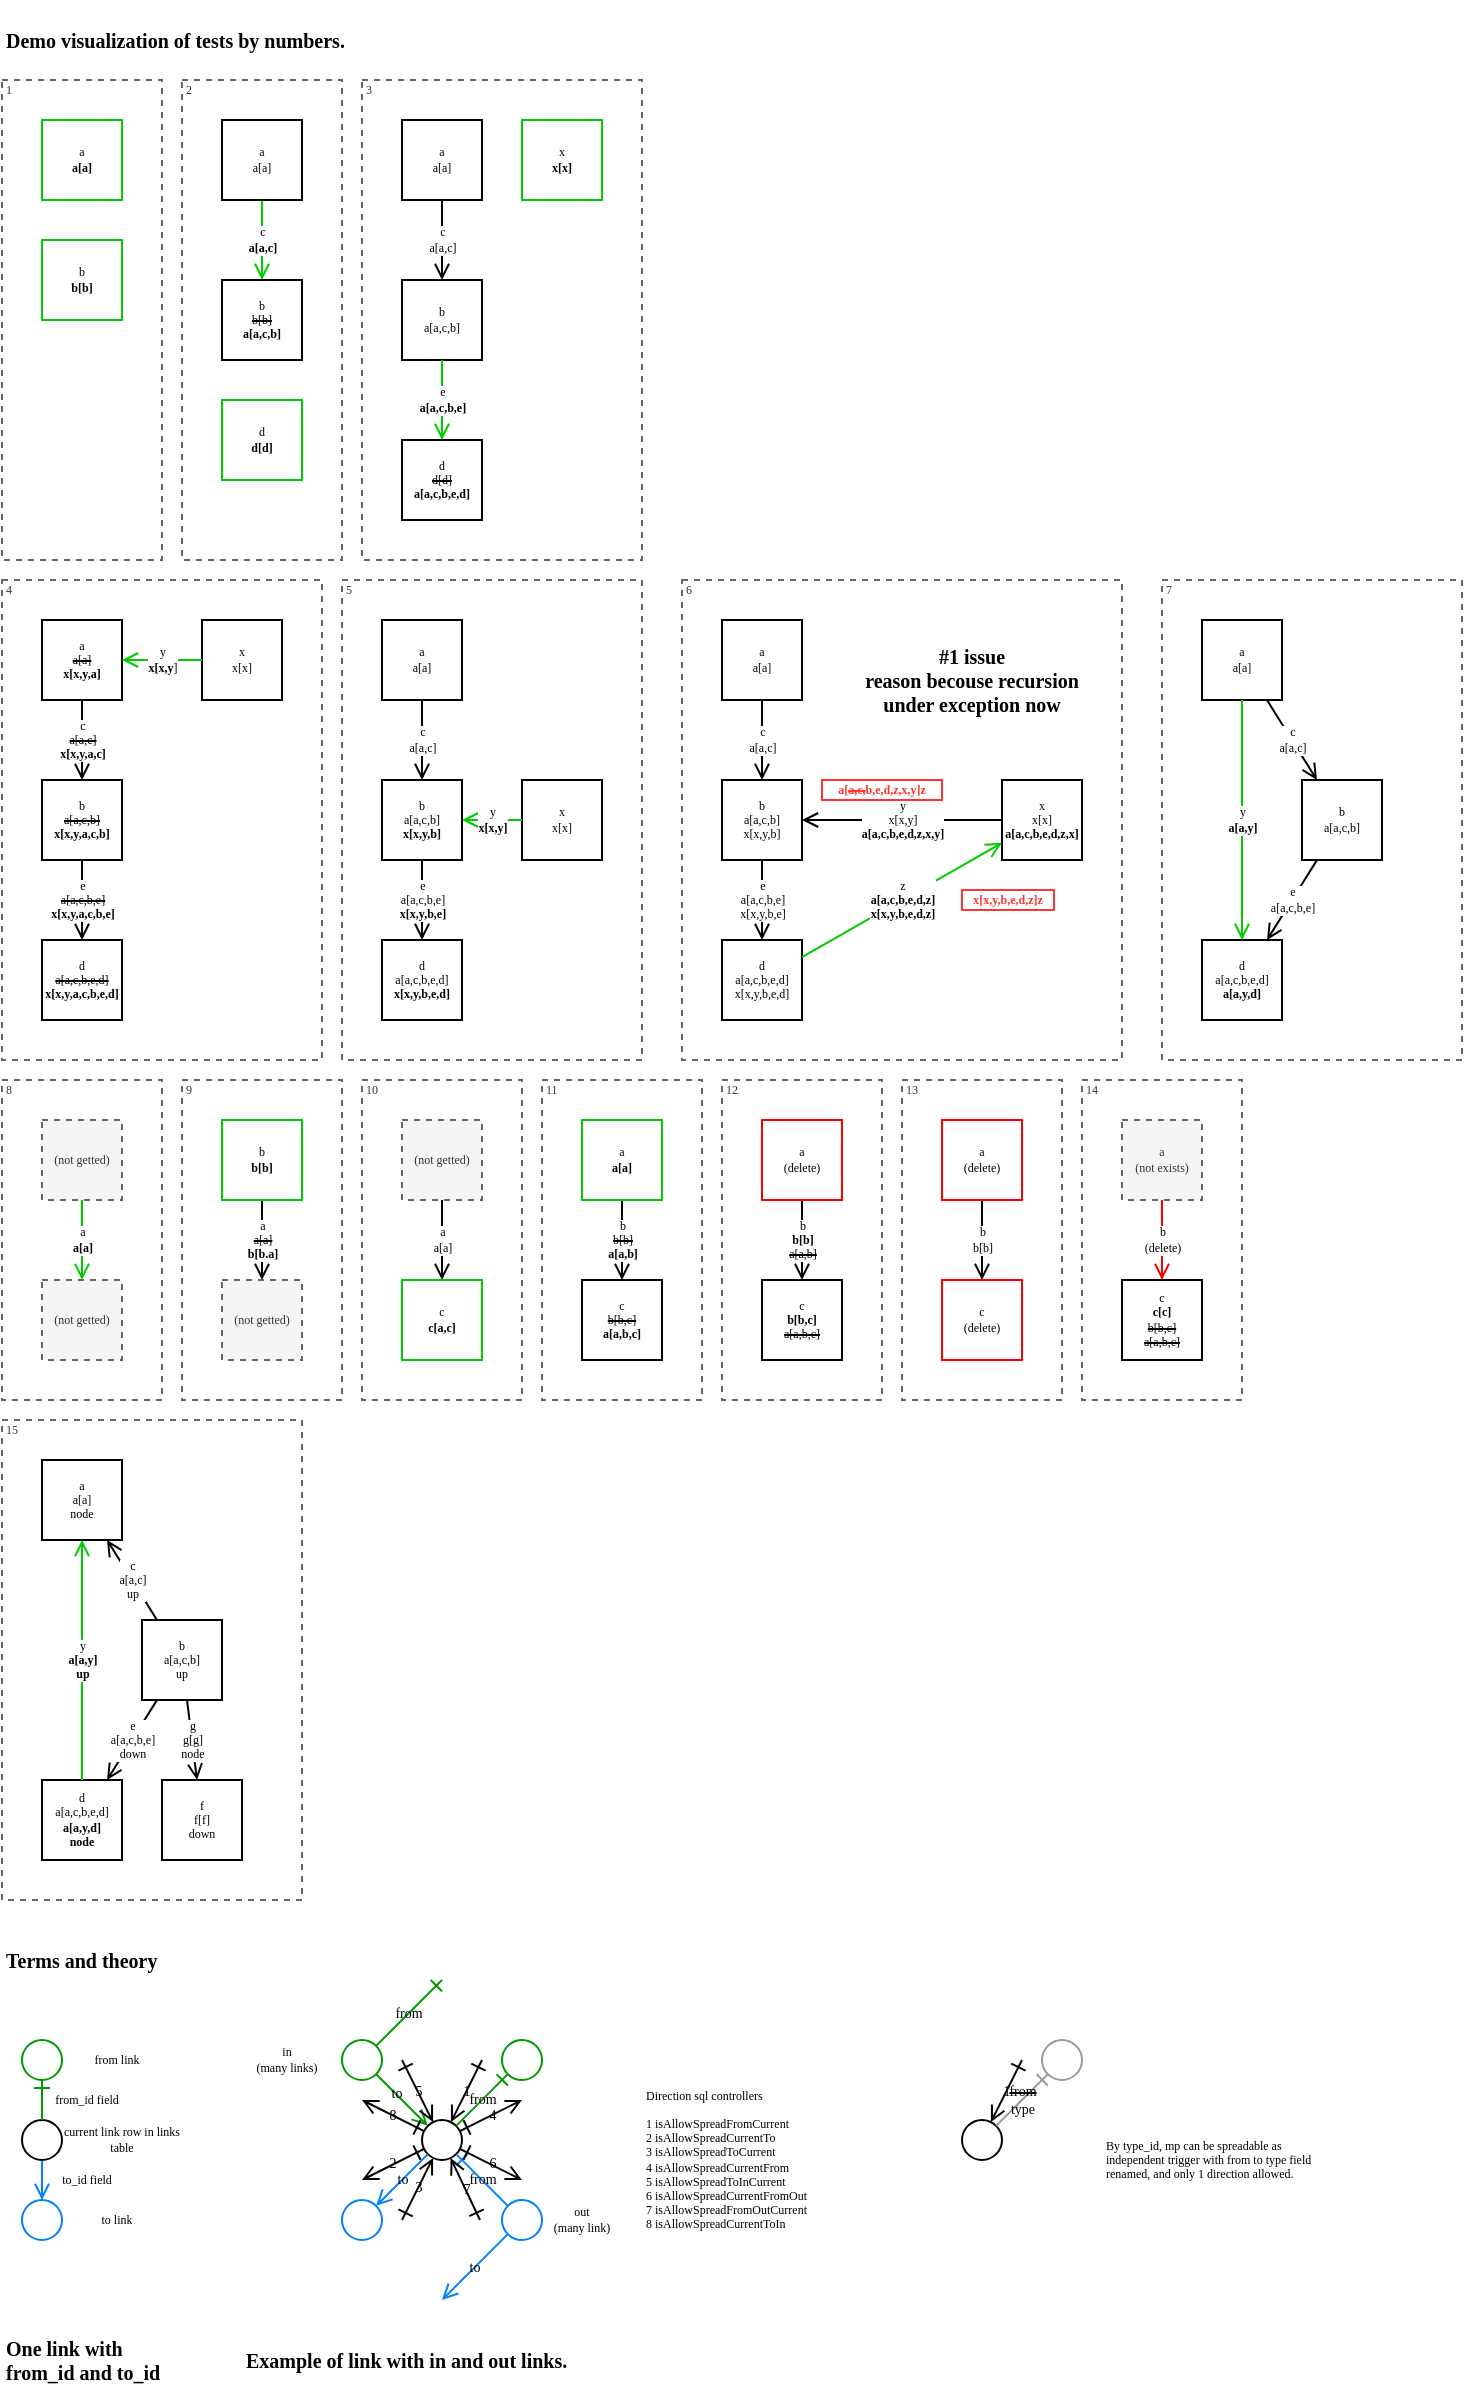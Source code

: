 <mxfile pages="2">
    <diagram id="YDHPcrjkJ_hrPR7L1dNF" name="v0">
        <mxGraphModel dx="1206" dy="695" grid="1" gridSize="10" guides="1" tooltips="1" connect="1" arrows="1" fold="1" page="1" pageScale="1" pageWidth="827" pageHeight="1169" math="0" shadow="0">
            <root>
                <mxCell id="NjZC5WjNETesjFtiS9zZ-0"/>
                <mxCell id="NjZC5WjNETesjFtiS9zZ-1" parent="NjZC5WjNETesjFtiS9zZ-0"/>
                <mxCell id="ikAkHZJrHeVKkYMlM8vY-0" value="&lt;div style=&quot;font-size: 6px&quot;&gt;&lt;span style=&quot;font-size: 6px&quot;&gt;6&lt;/span&gt;&lt;/div&gt;" style="rounded=0;whiteSpace=wrap;html=1;strokeColor=#666666;fontSize=6;fontColor=#333333;fillColor=none;dashed=1;verticalAlign=top;align=left;spacingTop=-5;fontFamily=Comfortaa;fontSource=https%3A%2F%2Ffonts.googleapis.com%2Fcss%3Ffamily%3DComfortaa;" parent="NjZC5WjNETesjFtiS9zZ-1" vertex="1">
                    <mxGeometry x="380" y="290" width="220" height="240" as="geometry"/>
                </mxCell>
                <mxCell id="ikAkHZJrHeVKkYMlM8vY-1" value="&lt;div style=&quot;font-size: 6px&quot;&gt;&lt;span style=&quot;font-size: 6px&quot;&gt;4&lt;/span&gt;&lt;/div&gt;" style="rounded=0;whiteSpace=wrap;html=1;strokeColor=#666666;fontSize=6;fontColor=#333333;fillColor=none;dashed=1;verticalAlign=top;align=left;spacingTop=-5;fontFamily=Comfortaa;fontSource=https%3A%2F%2Ffonts.googleapis.com%2Fcss%3Ffamily%3DComfortaa;" parent="NjZC5WjNETesjFtiS9zZ-1" vertex="1">
                    <mxGeometry x="40" y="290" width="160" height="240" as="geometry"/>
                </mxCell>
                <mxCell id="ikAkHZJrHeVKkYMlM8vY-2" value="&lt;div style=&quot;font-size: 6px&quot;&gt;&lt;span style=&quot;font-size: 6px&quot;&gt;5&lt;/span&gt;&lt;/div&gt;" style="rounded=0;whiteSpace=wrap;html=1;strokeColor=#666666;fontSize=6;fontColor=#333333;fillColor=none;dashed=1;verticalAlign=top;align=left;spacingTop=-5;fontFamily=Comfortaa;fontSource=https%3A%2F%2Ffonts.googleapis.com%2Fcss%3Ffamily%3DComfortaa;" parent="NjZC5WjNETesjFtiS9zZ-1" vertex="1">
                    <mxGeometry x="210" y="290" width="150" height="240" as="geometry"/>
                </mxCell>
                <mxCell id="ikAkHZJrHeVKkYMlM8vY-3" value="&lt;div style=&quot;font-size: 6px;&quot;&gt;&lt;span style=&quot;font-size: 6px;&quot;&gt;1&lt;/span&gt;&lt;/div&gt;" style="rounded=0;whiteSpace=wrap;html=1;strokeColor=#666666;fontSize=6;fontColor=#333333;fillColor=none;dashed=1;verticalAlign=top;align=left;spacingTop=-5;fontFamily=Comfortaa;fontSource=https%3A%2F%2Ffonts.googleapis.com%2Fcss%3Ffamily%3DComfortaa;" parent="NjZC5WjNETesjFtiS9zZ-1" vertex="1">
                    <mxGeometry x="40" y="40" width="80" height="240" as="geometry"/>
                </mxCell>
                <mxCell id="ikAkHZJrHeVKkYMlM8vY-4" value="&lt;div style=&quot;font-size: 6px&quot;&gt;&lt;span style=&quot;font-size: 6px&quot;&gt;2&lt;/span&gt;&lt;/div&gt;" style="rounded=0;whiteSpace=wrap;html=1;strokeColor=#666666;fontSize=6;fontColor=#333333;fillColor=none;dashed=1;verticalAlign=top;align=left;spacingTop=-5;fontFamily=Comfortaa;fontSource=https%3A%2F%2Ffonts.googleapis.com%2Fcss%3Ffamily%3DComfortaa;" parent="NjZC5WjNETesjFtiS9zZ-1" vertex="1">
                    <mxGeometry x="130" y="40" width="80" height="240" as="geometry"/>
                </mxCell>
                <mxCell id="ikAkHZJrHeVKkYMlM8vY-5" value="&lt;div style=&quot;font-size: 6px&quot;&gt;&lt;span style=&quot;font-size: 6px&quot;&gt;3&lt;/span&gt;&lt;/div&gt;" style="rounded=0;whiteSpace=wrap;html=1;strokeColor=#666666;fontSize=6;fontColor=#333333;fillColor=none;dashed=1;verticalAlign=top;align=left;spacingTop=-5;fontFamily=Comfortaa;fontSource=https%3A%2F%2Ffonts.googleapis.com%2Fcss%3Ffamily%3DComfortaa;" parent="NjZC5WjNETesjFtiS9zZ-1" vertex="1">
                    <mxGeometry x="220" y="40" width="140" height="240" as="geometry"/>
                </mxCell>
                <mxCell id="ikAkHZJrHeVKkYMlM8vY-6" value="a&lt;br style=&quot;font-size: 6px;&quot;&gt;&lt;b style=&quot;font-size: 6px;&quot;&gt;a[a]&lt;/b&gt;" style="rounded=0;whiteSpace=wrap;html=1;strokeColor=#00CC00;fontSize=6;fontFamily=Comfortaa;fontSource=https%3A%2F%2Ffonts.googleapis.com%2Fcss%3Ffamily%3DComfortaa;" parent="NjZC5WjNETesjFtiS9zZ-1" vertex="1">
                    <mxGeometry x="60" y="60" width="40" height="40" as="geometry"/>
                </mxCell>
                <mxCell id="ikAkHZJrHeVKkYMlM8vY-7" value="b&lt;br style=&quot;font-size: 6px;&quot;&gt;&lt;b style=&quot;font-size: 6px;&quot;&gt;b[b]&lt;/b&gt;" style="rounded=0;whiteSpace=wrap;html=1;strokeColor=#00CC00;fontSize=6;fontFamily=Comfortaa;fontSource=https%3A%2F%2Ffonts.googleapis.com%2Fcss%3Ffamily%3DComfortaa;" parent="NjZC5WjNETesjFtiS9zZ-1" vertex="1">
                    <mxGeometry x="60" y="120" width="40" height="40" as="geometry"/>
                </mxCell>
                <mxCell id="ikAkHZJrHeVKkYMlM8vY-8" value="c&lt;br style=&quot;font-size: 6px;&quot;&gt;&lt;b style=&quot;font-size: 6px;&quot;&gt;a[a,c]&lt;/b&gt;" style="rounded=0;orthogonalLoop=1;jettySize=auto;html=1;endArrow=open;endFill=0;strokeColor=#00CC00;fontSize=6;fontFamily=Comfortaa;fontSource=https%3A%2F%2Ffonts.googleapis.com%2Fcss%3Ffamily%3DComfortaa;" parent="NjZC5WjNETesjFtiS9zZ-1" source="ikAkHZJrHeVKkYMlM8vY-9" target="ikAkHZJrHeVKkYMlM8vY-10" edge="1">
                    <mxGeometry relative="1" as="geometry"/>
                </mxCell>
                <mxCell id="ikAkHZJrHeVKkYMlM8vY-9" value="a&lt;br style=&quot;font-size: 6px;&quot;&gt;a[a]" style="rounded=0;whiteSpace=wrap;html=1;fontSize=6;fontFamily=Comfortaa;fontSource=https%3A%2F%2Ffonts.googleapis.com%2Fcss%3Ffamily%3DComfortaa;" parent="NjZC5WjNETesjFtiS9zZ-1" vertex="1">
                    <mxGeometry x="150" y="60" width="40" height="40" as="geometry"/>
                </mxCell>
                <mxCell id="ikAkHZJrHeVKkYMlM8vY-10" value="b&lt;br style=&quot;font-size: 6px;&quot;&gt;&lt;strike style=&quot;font-size: 6px;&quot;&gt;b[b]&lt;/strike&gt;&lt;br style=&quot;font-size: 6px;&quot;&gt;&lt;b style=&quot;font-size: 6px;&quot;&gt;a[a,c,b]&lt;/b&gt;" style="rounded=0;whiteSpace=wrap;html=1;fontSize=6;fontFamily=Comfortaa;fontSource=https%3A%2F%2Ffonts.googleapis.com%2Fcss%3Ffamily%3DComfortaa;" parent="NjZC5WjNETesjFtiS9zZ-1" vertex="1">
                    <mxGeometry x="150" y="140" width="40" height="40" as="geometry"/>
                </mxCell>
                <mxCell id="ikAkHZJrHeVKkYMlM8vY-11" value="c&lt;br style=&quot;font-size: 6px;&quot;&gt;a[a,c]" style="rounded=0;orthogonalLoop=1;jettySize=auto;html=1;endArrow=open;endFill=0;fontSize=6;fontFamily=Comfortaa;fontSource=https%3A%2F%2Ffonts.googleapis.com%2Fcss%3Ffamily%3DComfortaa;" parent="NjZC5WjNETesjFtiS9zZ-1" source="ikAkHZJrHeVKkYMlM8vY-12" target="ikAkHZJrHeVKkYMlM8vY-13" edge="1">
                    <mxGeometry relative="1" as="geometry"/>
                </mxCell>
                <mxCell id="ikAkHZJrHeVKkYMlM8vY-12" value="a&lt;br style=&quot;font-size: 6px;&quot;&gt;a[a]" style="rounded=0;whiteSpace=wrap;html=1;fontSize=6;fontFamily=Comfortaa;fontSource=https%3A%2F%2Ffonts.googleapis.com%2Fcss%3Ffamily%3DComfortaa;" parent="NjZC5WjNETesjFtiS9zZ-1" vertex="1">
                    <mxGeometry x="240" y="60" width="40" height="40" as="geometry"/>
                </mxCell>
                <mxCell id="ikAkHZJrHeVKkYMlM8vY-13" value="b&lt;br style=&quot;font-size: 6px;&quot;&gt;a[a,c,b]" style="rounded=0;whiteSpace=wrap;html=1;fontSize=6;fontFamily=Comfortaa;fontSource=https%3A%2F%2Ffonts.googleapis.com%2Fcss%3Ffamily%3DComfortaa;" parent="NjZC5WjNETesjFtiS9zZ-1" vertex="1">
                    <mxGeometry x="240" y="140" width="40" height="40" as="geometry"/>
                </mxCell>
                <mxCell id="ikAkHZJrHeVKkYMlM8vY-14" value="d&lt;br style=&quot;font-size: 6px;&quot;&gt;&lt;b style=&quot;font-size: 6px;&quot;&gt;d[d]&lt;/b&gt;" style="rounded=0;whiteSpace=wrap;html=1;strokeColor=#00CC00;fontSize=6;fontFamily=Comfortaa;fontSource=https%3A%2F%2Ffonts.googleapis.com%2Fcss%3Ffamily%3DComfortaa;" parent="NjZC5WjNETesjFtiS9zZ-1" vertex="1">
                    <mxGeometry x="150" y="200" width="40" height="40" as="geometry"/>
                </mxCell>
                <mxCell id="ikAkHZJrHeVKkYMlM8vY-15" value="d&lt;br style=&quot;font-size: 6px;&quot;&gt;&lt;strike style=&quot;font-size: 6px;&quot;&gt;d[d]&lt;/strike&gt;&lt;br style=&quot;font-size: 6px;&quot;&gt;&lt;b style=&quot;font-size: 6px;&quot;&gt;a[a,c,b,e,d]&lt;/b&gt;" style="rounded=0;whiteSpace=wrap;html=1;fontSize=6;fontFamily=Comfortaa;fontSource=https%3A%2F%2Ffonts.googleapis.com%2Fcss%3Ffamily%3DComfortaa;" parent="NjZC5WjNETesjFtiS9zZ-1" vertex="1">
                    <mxGeometry x="240" y="220" width="40" height="40" as="geometry"/>
                </mxCell>
                <mxCell id="ikAkHZJrHeVKkYMlM8vY-16" value="e&lt;br style=&quot;font-size: 6px;&quot;&gt;&lt;b style=&quot;font-size: 6px;&quot;&gt;a[a,c,b,e]&lt;/b&gt;" style="rounded=0;orthogonalLoop=1;jettySize=auto;html=1;endArrow=open;endFill=0;strokeColor=#00CC00;fontSize=6;fontFamily=Comfortaa;fontSource=https%3A%2F%2Ffonts.googleapis.com%2Fcss%3Ffamily%3DComfortaa;" parent="NjZC5WjNETesjFtiS9zZ-1" source="ikAkHZJrHeVKkYMlM8vY-13" target="ikAkHZJrHeVKkYMlM8vY-15" edge="1">
                    <mxGeometry relative="1" as="geometry"/>
                </mxCell>
                <mxCell id="ikAkHZJrHeVKkYMlM8vY-17" value="x&lt;br style=&quot;font-size: 6px;&quot;&gt;&lt;b style=&quot;font-size: 6px;&quot;&gt;x[x]&lt;/b&gt;" style="rounded=0;whiteSpace=wrap;html=1;strokeColor=#00CC00;fontSize=6;fontFamily=Comfortaa;fontSource=https%3A%2F%2Ffonts.googleapis.com%2Fcss%3Ffamily%3DComfortaa;" parent="NjZC5WjNETesjFtiS9zZ-1" vertex="1">
                    <mxGeometry x="300" y="60" width="40" height="40" as="geometry"/>
                </mxCell>
                <mxCell id="ikAkHZJrHeVKkYMlM8vY-18" value="c&lt;br style=&quot;font-size: 6px&quot;&gt;&lt;strike style=&quot;font-size: 6px&quot;&gt;a[a,c]&lt;/strike&gt;&lt;br style=&quot;font-size: 6px&quot;&gt;&lt;span style=&quot;font-size: 6px&quot;&gt;&lt;b style=&quot;font-size: 6px&quot;&gt;x[x,y,a,c]&lt;/b&gt;&lt;/span&gt;" style="rounded=0;orthogonalLoop=1;jettySize=auto;html=1;endArrow=open;endFill=0;fontSize=6;fontFamily=Comfortaa;fontSource=https%3A%2F%2Ffonts.googleapis.com%2Fcss%3Ffamily%3DComfortaa;" parent="NjZC5WjNETesjFtiS9zZ-1" source="ikAkHZJrHeVKkYMlM8vY-19" target="ikAkHZJrHeVKkYMlM8vY-20" edge="1">
                    <mxGeometry relative="1" as="geometry"/>
                </mxCell>
                <mxCell id="ikAkHZJrHeVKkYMlM8vY-19" value="a&lt;br style=&quot;font-size: 6px;&quot;&gt;&lt;strike style=&quot;font-size: 6px;&quot;&gt;a[a]&lt;/strike&gt;&lt;br style=&quot;font-size: 6px;&quot;&gt;&lt;b style=&quot;font-size: 6px;&quot;&gt;x[x,y,a]&lt;/b&gt;" style="rounded=0;whiteSpace=wrap;html=1;fontSize=6;fontFamily=Comfortaa;fontSource=https%3A%2F%2Ffonts.googleapis.com%2Fcss%3Ffamily%3DComfortaa;" parent="NjZC5WjNETesjFtiS9zZ-1" vertex="1">
                    <mxGeometry x="60" y="310" width="40" height="40" as="geometry"/>
                </mxCell>
                <mxCell id="ikAkHZJrHeVKkYMlM8vY-20" value="b&lt;br style=&quot;font-size: 6px;&quot;&gt;&lt;strike style=&quot;font-size: 6px;&quot;&gt;a[a,c,b]&lt;/strike&gt;&lt;br style=&quot;font-size: 6px;&quot;&gt;&lt;b style=&quot;font-size: 6px;&quot;&gt;x[x,y,a,c,b]&lt;/b&gt;" style="rounded=0;whiteSpace=wrap;html=1;fontSize=6;fontFamily=Comfortaa;fontSource=https%3A%2F%2Ffonts.googleapis.com%2Fcss%3Ffamily%3DComfortaa;" parent="NjZC5WjNETesjFtiS9zZ-1" vertex="1">
                    <mxGeometry x="60" y="390" width="40" height="40" as="geometry"/>
                </mxCell>
                <mxCell id="ikAkHZJrHeVKkYMlM8vY-21" value="d&lt;br style=&quot;font-size: 6px;&quot;&gt;&lt;strike style=&quot;font-size: 6px;&quot;&gt;a[a,c,b,e,d]&lt;/strike&gt;&lt;br style=&quot;font-size: 6px;&quot;&gt;&lt;b style=&quot;font-size: 6px;&quot;&gt;x[x,y,a,c,b,e,d]&lt;/b&gt;" style="rounded=0;whiteSpace=wrap;html=1;fontSize=6;fontFamily=Comfortaa;fontSource=https%3A%2F%2Ffonts.googleapis.com%2Fcss%3Ffamily%3DComfortaa;" parent="NjZC5WjNETesjFtiS9zZ-1" vertex="1">
                    <mxGeometry x="60" y="470" width="40" height="40" as="geometry"/>
                </mxCell>
                <mxCell id="ikAkHZJrHeVKkYMlM8vY-22" value="e&lt;br style=&quot;font-size: 6px&quot;&gt;&lt;strike style=&quot;font-size: 6px&quot;&gt;a[a,c,b,e]&lt;/strike&gt;&lt;br style=&quot;font-size: 6px&quot;&gt;&lt;span style=&quot;font-size: 6px&quot;&gt;&lt;b style=&quot;font-size: 6px&quot;&gt;x[x,y,a,c,b,e]&lt;/b&gt;&lt;/span&gt;" style="rounded=0;orthogonalLoop=1;jettySize=auto;html=1;endArrow=open;endFill=0;fontSize=6;fontFamily=Comfortaa;fontSource=https%3A%2F%2Ffonts.googleapis.com%2Fcss%3Ffamily%3DComfortaa;" parent="NjZC5WjNETesjFtiS9zZ-1" source="ikAkHZJrHeVKkYMlM8vY-20" target="ikAkHZJrHeVKkYMlM8vY-21" edge="1">
                    <mxGeometry relative="1" as="geometry"/>
                </mxCell>
                <mxCell id="ikAkHZJrHeVKkYMlM8vY-23" value="x&lt;br style=&quot;font-size: 6px;&quot;&gt;x[x]" style="rounded=0;whiteSpace=wrap;html=1;fontSize=6;fontFamily=Comfortaa;fontSource=https%3A%2F%2Ffonts.googleapis.com%2Fcss%3Ffamily%3DComfortaa;" parent="NjZC5WjNETesjFtiS9zZ-1" vertex="1">
                    <mxGeometry x="140" y="310" width="40" height="40" as="geometry"/>
                </mxCell>
                <mxCell id="ikAkHZJrHeVKkYMlM8vY-24" value="y&lt;br style=&quot;font-size: 6px;&quot;&gt;&lt;b style=&quot;font-size: 6px;&quot;&gt;x[x,y&lt;/b&gt;]" style="rounded=0;orthogonalLoop=1;jettySize=auto;html=1;endArrow=open;endFill=0;strokeColor=#00CC00;fontSize=6;fontFamily=Comfortaa;fontSource=https%3A%2F%2Ffonts.googleapis.com%2Fcss%3Ffamily%3DComfortaa;" parent="NjZC5WjNETesjFtiS9zZ-1" source="ikAkHZJrHeVKkYMlM8vY-23" target="ikAkHZJrHeVKkYMlM8vY-19" edge="1">
                    <mxGeometry relative="1" as="geometry">
                        <mxPoint x="160" y="430" as="targetPoint"/>
                    </mxGeometry>
                </mxCell>
                <mxCell id="ikAkHZJrHeVKkYMlM8vY-25" value="c&lt;br style=&quot;font-size: 6px;&quot;&gt;a[a,c]" style="rounded=0;orthogonalLoop=1;jettySize=auto;html=1;endArrow=open;endFill=0;fontSize=6;fontFamily=Comfortaa;fontSource=https%3A%2F%2Ffonts.googleapis.com%2Fcss%3Ffamily%3DComfortaa;" parent="NjZC5WjNETesjFtiS9zZ-1" source="ikAkHZJrHeVKkYMlM8vY-26" target="ikAkHZJrHeVKkYMlM8vY-27" edge="1">
                    <mxGeometry relative="1" as="geometry"/>
                </mxCell>
                <mxCell id="ikAkHZJrHeVKkYMlM8vY-26" value="a&lt;br style=&quot;font-size: 6px;&quot;&gt;&lt;span style=&quot;font-size: 6px;&quot;&gt;a[a]&lt;/span&gt;" style="rounded=0;whiteSpace=wrap;html=1;fontSize=6;fontFamily=Comfortaa;fontSource=https%3A%2F%2Ffonts.googleapis.com%2Fcss%3Ffamily%3DComfortaa;" parent="NjZC5WjNETesjFtiS9zZ-1" vertex="1">
                    <mxGeometry x="230" y="310" width="40" height="40" as="geometry"/>
                </mxCell>
                <mxCell id="ikAkHZJrHeVKkYMlM8vY-27" value="b&lt;br style=&quot;font-size: 6px&quot;&gt;a[a,c,b]&lt;br style=&quot;font-size: 6px&quot;&gt;&lt;b style=&quot;font-size: 6px&quot;&gt;x[x,y,b]&lt;/b&gt;" style="rounded=0;whiteSpace=wrap;html=1;fontSize=6;fontFamily=Comfortaa;fontSource=https%3A%2F%2Ffonts.googleapis.com%2Fcss%3Ffamily%3DComfortaa;" parent="NjZC5WjNETesjFtiS9zZ-1" vertex="1">
                    <mxGeometry x="230" y="390" width="40" height="40" as="geometry"/>
                </mxCell>
                <mxCell id="ikAkHZJrHeVKkYMlM8vY-28" value="d&lt;br style=&quot;font-size: 6px;&quot;&gt;a[a,c,b,e,d]&lt;br style=&quot;font-size: 6px;&quot;&gt;&lt;b style=&quot;font-size: 6px;&quot;&gt;x[x,y,b,e,d]&lt;/b&gt;" style="rounded=0;whiteSpace=wrap;html=1;fontSize=6;fontFamily=Comfortaa;fontSource=https%3A%2F%2Ffonts.googleapis.com%2Fcss%3Ffamily%3DComfortaa;" parent="NjZC5WjNETesjFtiS9zZ-1" vertex="1">
                    <mxGeometry x="230" y="470" width="40" height="40" as="geometry"/>
                </mxCell>
                <mxCell id="ikAkHZJrHeVKkYMlM8vY-29" value="e&lt;br style=&quot;font-size: 6px&quot;&gt;a[a,c,b,e]&lt;br style=&quot;font-size: 6px&quot;&gt;&lt;span style=&quot;font-size: 6px&quot;&gt;&lt;b style=&quot;font-size: 6px&quot;&gt;x[x,y,b,e]&lt;/b&gt;&lt;/span&gt;" style="rounded=0;orthogonalLoop=1;jettySize=auto;html=1;endArrow=open;endFill=0;fontSize=6;fontFamily=Comfortaa;fontSource=https%3A%2F%2Ffonts.googleapis.com%2Fcss%3Ffamily%3DComfortaa;" parent="NjZC5WjNETesjFtiS9zZ-1" source="ikAkHZJrHeVKkYMlM8vY-27" target="ikAkHZJrHeVKkYMlM8vY-28" edge="1">
                    <mxGeometry relative="1" as="geometry"/>
                </mxCell>
                <mxCell id="ikAkHZJrHeVKkYMlM8vY-30" value="x&lt;br style=&quot;font-size: 6px;&quot;&gt;x[x]" style="rounded=0;whiteSpace=wrap;html=1;fontSize=6;fontFamily=Comfortaa;fontSource=https%3A%2F%2Ffonts.googleapis.com%2Fcss%3Ffamily%3DComfortaa;" parent="NjZC5WjNETesjFtiS9zZ-1" vertex="1">
                    <mxGeometry x="300" y="390" width="40" height="40" as="geometry"/>
                </mxCell>
                <mxCell id="ikAkHZJrHeVKkYMlM8vY-31" value="y&lt;br style=&quot;font-size: 6px;&quot;&gt;&lt;b style=&quot;font-size: 6px;&quot;&gt;x[x,y]&lt;/b&gt;" style="rounded=0;orthogonalLoop=1;jettySize=auto;html=1;endArrow=open;endFill=0;strokeColor=#00CC00;fontSize=6;fontFamily=Comfortaa;fontSource=https%3A%2F%2Ffonts.googleapis.com%2Fcss%3Ffamily%3DComfortaa;" parent="NjZC5WjNETesjFtiS9zZ-1" source="ikAkHZJrHeVKkYMlM8vY-30" target="ikAkHZJrHeVKkYMlM8vY-27" edge="1">
                    <mxGeometry relative="1" as="geometry">
                        <mxPoint x="330" y="430" as="targetPoint"/>
                    </mxGeometry>
                </mxCell>
                <mxCell id="ikAkHZJrHeVKkYMlM8vY-32" value="c&lt;br style=&quot;font-size: 6px;&quot;&gt;a[a,c]" style="rounded=0;orthogonalLoop=1;jettySize=auto;html=1;endArrow=open;endFill=0;fontSize=6;fontFamily=Comfortaa;fontSource=https%3A%2F%2Ffonts.googleapis.com%2Fcss%3Ffamily%3DComfortaa;" parent="NjZC5WjNETesjFtiS9zZ-1" source="ikAkHZJrHeVKkYMlM8vY-33" target="ikAkHZJrHeVKkYMlM8vY-34" edge="1">
                    <mxGeometry relative="1" as="geometry"/>
                </mxCell>
                <mxCell id="ikAkHZJrHeVKkYMlM8vY-33" value="a&lt;br style=&quot;font-size: 6px;&quot;&gt;&lt;span style=&quot;font-size: 6px;&quot;&gt;a[a]&lt;/span&gt;" style="rounded=0;whiteSpace=wrap;html=1;fontSize=6;fontFamily=Comfortaa;fontSource=https%3A%2F%2Ffonts.googleapis.com%2Fcss%3Ffamily%3DComfortaa;" parent="NjZC5WjNETesjFtiS9zZ-1" vertex="1">
                    <mxGeometry x="400" y="310" width="40" height="40" as="geometry"/>
                </mxCell>
                <mxCell id="ikAkHZJrHeVKkYMlM8vY-34" value="b&lt;br style=&quot;font-size: 6px&quot;&gt;a[a,c,b]&lt;br style=&quot;font-size: 6px&quot;&gt;x[x,y,b]&lt;b style=&quot;font-size: 6px&quot;&gt;&lt;br&gt;&lt;/b&gt;" style="rounded=0;whiteSpace=wrap;html=1;fontSize=6;fontFamily=Comfortaa;fontSource=https%3A%2F%2Ffonts.googleapis.com%2Fcss%3Ffamily%3DComfortaa;" parent="NjZC5WjNETesjFtiS9zZ-1" vertex="1">
                    <mxGeometry x="400" y="390" width="40" height="40" as="geometry"/>
                </mxCell>
                <mxCell id="ikAkHZJrHeVKkYMlM8vY-35" value="d&lt;br style=&quot;font-size: 6px&quot;&gt;a[a,c,b,e,d]&lt;br style=&quot;font-size: 6px&quot;&gt;x[x,y,b,e,d]" style="rounded=0;whiteSpace=wrap;html=1;fontSize=6;fontFamily=Comfortaa;fontSource=https%3A%2F%2Ffonts.googleapis.com%2Fcss%3Ffamily%3DComfortaa;" parent="NjZC5WjNETesjFtiS9zZ-1" vertex="1">
                    <mxGeometry x="400" y="470" width="40" height="40" as="geometry"/>
                </mxCell>
                <mxCell id="ikAkHZJrHeVKkYMlM8vY-36" value="e&lt;br style=&quot;font-size: 6px&quot;&gt;a[a,c,b,e]&lt;br style=&quot;font-size: 6px&quot;&gt;&lt;span style=&quot;font-size: 6px&quot;&gt;x[x,y,b,e]&lt;/span&gt;&lt;span style=&quot;background-color: rgb(248 , 249 , 250) ; font-size: 6px&quot;&gt;&lt;br style=&quot;font-size: 6px&quot;&gt;&lt;/span&gt;" style="rounded=0;orthogonalLoop=1;jettySize=auto;html=1;endArrow=open;endFill=0;fontSize=6;fontFamily=Comfortaa;fontSource=https%3A%2F%2Ffonts.googleapis.com%2Fcss%3Ffamily%3DComfortaa;" parent="NjZC5WjNETesjFtiS9zZ-1" source="ikAkHZJrHeVKkYMlM8vY-34" target="ikAkHZJrHeVKkYMlM8vY-35" edge="1">
                    <mxGeometry relative="1" as="geometry"/>
                </mxCell>
                <mxCell id="ikAkHZJrHeVKkYMlM8vY-37" value="x&lt;br style=&quot;font-size: 6px&quot;&gt;x[x]&lt;br style=&quot;font-size: 6px&quot;&gt;&lt;b style=&quot;font-size: 6px&quot;&gt;a[a,c,b,e,d,z,x]&lt;br&gt;&lt;/b&gt;" style="rounded=0;whiteSpace=wrap;html=1;fontSize=6;fontFamily=Comfortaa;fontSource=https%3A%2F%2Ffonts.googleapis.com%2Fcss%3Ffamily%3DComfortaa;" parent="NjZC5WjNETesjFtiS9zZ-1" vertex="1">
                    <mxGeometry x="540" y="390" width="40" height="40" as="geometry"/>
                </mxCell>
                <mxCell id="ikAkHZJrHeVKkYMlM8vY-38" value="y&lt;br style=&quot;font-size: 6px&quot;&gt;x[x,y]&lt;br style=&quot;font-size: 6px&quot;&gt;&lt;b style=&quot;font-size: 6px&quot;&gt;a[a,c,b,e,d,z,x,y]&lt;br&gt;&lt;/b&gt;" style="rounded=0;orthogonalLoop=1;jettySize=auto;html=1;endArrow=open;endFill=0;fontSize=6;fontFamily=Comfortaa;fontSource=https%3A%2F%2Ffonts.googleapis.com%2Fcss%3Ffamily%3DComfortaa;" parent="NjZC5WjNETesjFtiS9zZ-1" source="ikAkHZJrHeVKkYMlM8vY-37" target="ikAkHZJrHeVKkYMlM8vY-34" edge="1">
                    <mxGeometry relative="1" as="geometry">
                        <mxPoint x="500" y="430" as="targetPoint"/>
                    </mxGeometry>
                </mxCell>
                <mxCell id="ikAkHZJrHeVKkYMlM8vY-39" value="z&lt;br style=&quot;font-size: 6px&quot;&gt;&lt;b style=&quot;font-size: 6px&quot;&gt;a[a,c,b,e,d,z]&lt;br style=&quot;font-size: 6px&quot;&gt;x[x,y,b,e,d,z]&lt;/b&gt;&lt;b style=&quot;font-size: 6px&quot;&gt;&lt;br style=&quot;font-size: 6px&quot;&gt;&lt;/b&gt;" style="rounded=0;orthogonalLoop=1;jettySize=auto;html=1;endArrow=open;endFill=0;fontSize=6;strokeColor=#00CC00;fontFamily=Comfortaa;fontSource=https%3A%2F%2Ffonts.googleapis.com%2Fcss%3Ffamily%3DComfortaa;" parent="NjZC5WjNETesjFtiS9zZ-1" source="ikAkHZJrHeVKkYMlM8vY-35" target="ikAkHZJrHeVKkYMlM8vY-37" edge="1">
                    <mxGeometry relative="1" as="geometry">
                        <mxPoint x="500" y="430" as="targetPoint"/>
                    </mxGeometry>
                </mxCell>
                <mxCell id="ikAkHZJrHeVKkYMlM8vY-40" value="&lt;b style=&quot;&quot;&gt;&lt;font color=&quot;#ff3333&quot;&gt;a[&lt;strike&gt;a,c,&lt;/strike&gt;b,e,d,z,x,y]z&lt;/font&gt;&lt;/b&gt;" style="rounded=0;whiteSpace=wrap;html=1;strokeColor=#FF3333;fillColor=none;fontSize=6;fontColor=#000000;align=center;labelBackgroundColor=#ffffff;fontFamily=Comfortaa;fontSource=https%3A%2F%2Ffonts.googleapis.com%2Fcss%3Ffamily%3DComfortaa;" parent="NjZC5WjNETesjFtiS9zZ-1" vertex="1">
                    <mxGeometry x="450" y="390" width="60" height="10" as="geometry"/>
                </mxCell>
                <mxCell id="ikAkHZJrHeVKkYMlM8vY-41" value="&lt;b&gt;&lt;font color=&quot;#ff3333&quot;&gt;x[x,y,b,e,d,z]z&lt;/font&gt;&lt;/b&gt;" style="rounded=0;whiteSpace=wrap;html=1;strokeColor=#FF3333;fillColor=none;fontSize=6;fontColor=#000000;align=center;labelBackgroundColor=#ffffff;fontFamily=Comfortaa;fontSource=https%3A%2F%2Ffonts.googleapis.com%2Fcss%3Ffamily%3DComfortaa;" parent="NjZC5WjNETesjFtiS9zZ-1" vertex="1">
                    <mxGeometry x="520" y="445" width="46" height="10" as="geometry"/>
                </mxCell>
                <mxCell id="ikAkHZJrHeVKkYMlM8vY-42" value="&lt;div style=&quot;font-size: 6px&quot;&gt;7&lt;/div&gt;" style="rounded=0;whiteSpace=wrap;html=1;strokeColor=#666666;fontSize=6;fontColor=#333333;fillColor=none;dashed=1;verticalAlign=top;align=left;spacingTop=-5;fontFamily=Comfortaa;fontSource=https%3A%2F%2Ffonts.googleapis.com%2Fcss%3Ffamily%3DComfortaa;" parent="NjZC5WjNETesjFtiS9zZ-1" vertex="1">
                    <mxGeometry x="620" y="290" width="150" height="240" as="geometry"/>
                </mxCell>
                <mxCell id="ikAkHZJrHeVKkYMlM8vY-43" value="c&lt;br style=&quot;font-size: 6px;&quot;&gt;a[a,c]" style="rounded=0;orthogonalLoop=1;jettySize=auto;html=1;endArrow=open;endFill=0;fontSize=6;fontFamily=Comfortaa;fontSource=https%3A%2F%2Ffonts.googleapis.com%2Fcss%3Ffamily%3DComfortaa;" parent="NjZC5WjNETesjFtiS9zZ-1" source="ikAkHZJrHeVKkYMlM8vY-44" target="ikAkHZJrHeVKkYMlM8vY-45" edge="1">
                    <mxGeometry relative="1" as="geometry"/>
                </mxCell>
                <mxCell id="ikAkHZJrHeVKkYMlM8vY-44" value="a&lt;br style=&quot;font-size: 6px;&quot;&gt;&lt;span style=&quot;font-size: 6px;&quot;&gt;a[a]&lt;/span&gt;" style="rounded=0;whiteSpace=wrap;html=1;fontSize=6;fontFamily=Comfortaa;fontSource=https%3A%2F%2Ffonts.googleapis.com%2Fcss%3Ffamily%3DComfortaa;" parent="NjZC5WjNETesjFtiS9zZ-1" vertex="1">
                    <mxGeometry x="640" y="310" width="40" height="40" as="geometry"/>
                </mxCell>
                <mxCell id="ikAkHZJrHeVKkYMlM8vY-45" value="b&lt;br style=&quot;font-size: 6px&quot;&gt;a[a,c,b]" style="rounded=0;whiteSpace=wrap;html=1;fontSize=6;fontFamily=Comfortaa;fontSource=https%3A%2F%2Ffonts.googleapis.com%2Fcss%3Ffamily%3DComfortaa;" parent="NjZC5WjNETesjFtiS9zZ-1" vertex="1">
                    <mxGeometry x="690" y="390" width="40" height="40" as="geometry"/>
                </mxCell>
                <mxCell id="ikAkHZJrHeVKkYMlM8vY-46" value="d&lt;br style=&quot;font-size: 6px&quot;&gt;a[a,c,b,e,d]&lt;br style=&quot;font-size: 6px&quot;&gt;&lt;b style=&quot;font-size: 6px&quot;&gt;a[a,y,d]&lt;/b&gt;" style="rounded=0;whiteSpace=wrap;html=1;fontSize=6;fontFamily=Comfortaa;fontSource=https%3A%2F%2Ffonts.googleapis.com%2Fcss%3Ffamily%3DComfortaa;" parent="NjZC5WjNETesjFtiS9zZ-1" vertex="1">
                    <mxGeometry x="640" y="470" width="40" height="40" as="geometry"/>
                </mxCell>
                <mxCell id="ikAkHZJrHeVKkYMlM8vY-47" value="e&lt;br style=&quot;font-size: 6px&quot;&gt;a[a,c,b,e]" style="rounded=0;orthogonalLoop=1;jettySize=auto;html=1;endArrow=open;endFill=0;fontSize=6;fontFamily=Comfortaa;fontSource=https%3A%2F%2Ffonts.googleapis.com%2Fcss%3Ffamily%3DComfortaa;" parent="NjZC5WjNETesjFtiS9zZ-1" source="ikAkHZJrHeVKkYMlM8vY-45" target="ikAkHZJrHeVKkYMlM8vY-46" edge="1">
                    <mxGeometry relative="1" as="geometry"/>
                </mxCell>
                <mxCell id="ikAkHZJrHeVKkYMlM8vY-48" value="y&lt;br style=&quot;font-size: 6px&quot;&gt;&lt;b style=&quot;font-size: 6px&quot;&gt;a[a,y]&lt;/b&gt;" style="rounded=0;orthogonalLoop=1;jettySize=auto;html=1;endArrow=open;endFill=0;strokeColor=#00CC00;fontSize=6;fontFamily=Comfortaa;fontSource=https%3A%2F%2Ffonts.googleapis.com%2Fcss%3Ffamily%3DComfortaa;" parent="NjZC5WjNETesjFtiS9zZ-1" source="ikAkHZJrHeVKkYMlM8vY-44" target="ikAkHZJrHeVKkYMlM8vY-46" edge="1">
                    <mxGeometry relative="1" as="geometry">
                        <mxPoint x="740" y="430" as="targetPoint"/>
                    </mxGeometry>
                </mxCell>
                <mxCell id="ikAkHZJrHeVKkYMlM8vY-49" value="&lt;div style=&quot;font-size: 6px&quot;&gt;8&lt;/div&gt;" style="rounded=0;whiteSpace=wrap;html=1;strokeColor=#666666;fontSize=6;fontColor=#333333;fillColor=none;dashed=1;verticalAlign=top;align=left;spacingTop=-5;fontFamily=Comfortaa;fontSource=https%3A%2F%2Ffonts.googleapis.com%2Fcss%3Ffamily%3DComfortaa;" parent="NjZC5WjNETesjFtiS9zZ-1" vertex="1">
                    <mxGeometry x="40" y="540" width="80" height="160" as="geometry"/>
                </mxCell>
                <mxCell id="ikAkHZJrHeVKkYMlM8vY-50" value="a&lt;br style=&quot;font-size: 6px&quot;&gt;&lt;b style=&quot;font-size: 6px&quot;&gt;a[a]&lt;/b&gt;" style="rounded=0;orthogonalLoop=1;jettySize=auto;html=1;endArrow=open;endFill=0;strokeColor=#00CC00;fontSize=6;fontFamily=Comfortaa;fontSource=https%3A%2F%2Ffonts.googleapis.com%2Fcss%3Ffamily%3DComfortaa;" parent="NjZC5WjNETesjFtiS9zZ-1" source="ikAkHZJrHeVKkYMlM8vY-51" target="ikAkHZJrHeVKkYMlM8vY-52" edge="1">
                    <mxGeometry relative="1" as="geometry">
                        <mxPoint x="80" y="640" as="targetPoint"/>
                    </mxGeometry>
                </mxCell>
                <mxCell id="ikAkHZJrHeVKkYMlM8vY-51" value="(not getted)" style="rounded=0;whiteSpace=wrap;html=1;fontSize=6;fillColor=#f5f5f5;strokeColor=#666666;fontColor=#333333;dashed=1;fontFamily=Comfortaa;fontSource=https%3A%2F%2Ffonts.googleapis.com%2Fcss%3Ffamily%3DComfortaa;" parent="NjZC5WjNETesjFtiS9zZ-1" vertex="1">
                    <mxGeometry x="60" y="560" width="40" height="40" as="geometry"/>
                </mxCell>
                <mxCell id="ikAkHZJrHeVKkYMlM8vY-52" value="(not getted)" style="rounded=0;whiteSpace=wrap;html=1;fontSize=6;fillColor=#f5f5f5;strokeColor=#666666;fontColor=#333333;dashed=1;fontFamily=Comfortaa;fontSource=https%3A%2F%2Ffonts.googleapis.com%2Fcss%3Ffamily%3DComfortaa;" parent="NjZC5WjNETesjFtiS9zZ-1" vertex="1">
                    <mxGeometry x="60" y="640" width="40" height="40" as="geometry"/>
                </mxCell>
                <mxCell id="ikAkHZJrHeVKkYMlM8vY-53" value="&lt;div style=&quot;font-size: 6px&quot;&gt;9&lt;/div&gt;" style="rounded=0;whiteSpace=wrap;html=1;strokeColor=#666666;fontSize=6;fontColor=#333333;fillColor=none;dashed=1;verticalAlign=top;align=left;spacingTop=-5;fontFamily=Comfortaa;fontSource=https%3A%2F%2Ffonts.googleapis.com%2Fcss%3Ffamily%3DComfortaa;" parent="NjZC5WjNETesjFtiS9zZ-1" vertex="1">
                    <mxGeometry x="130" y="540" width="80" height="160" as="geometry"/>
                </mxCell>
                <mxCell id="ikAkHZJrHeVKkYMlM8vY-54" value="a&lt;br style=&quot;font-size: 6px&quot;&gt;&lt;span style=&quot;font-size: 6px&quot;&gt;&lt;strike&gt;a[a]&lt;/strike&gt;&lt;br&gt;&lt;b&gt;b[b.a]&lt;/b&gt;&lt;br&gt;&lt;/span&gt;" style="rounded=0;orthogonalLoop=1;jettySize=auto;html=1;endArrow=open;endFill=0;fontSize=6;fontFamily=Comfortaa;fontSource=https%3A%2F%2Ffonts.googleapis.com%2Fcss%3Ffamily%3DComfortaa;" parent="NjZC5WjNETesjFtiS9zZ-1" source="ikAkHZJrHeVKkYMlM8vY-56" target="ikAkHZJrHeVKkYMlM8vY-55" edge="1">
                    <mxGeometry relative="1" as="geometry">
                        <mxPoint x="170" y="640" as="targetPoint"/>
                        <mxPoint x="170" y="600" as="sourcePoint"/>
                    </mxGeometry>
                </mxCell>
                <mxCell id="ikAkHZJrHeVKkYMlM8vY-55" value="(not getted)" style="rounded=0;whiteSpace=wrap;html=1;fontSize=6;fillColor=#f5f5f5;strokeColor=#666666;fontColor=#333333;dashed=1;fontFamily=Comfortaa;fontSource=https%3A%2F%2Ffonts.googleapis.com%2Fcss%3Ffamily%3DComfortaa;" parent="NjZC5WjNETesjFtiS9zZ-1" vertex="1">
                    <mxGeometry x="150" y="640" width="40" height="40" as="geometry"/>
                </mxCell>
                <mxCell id="ikAkHZJrHeVKkYMlM8vY-56" value="b&lt;br style=&quot;font-size: 6px&quot;&gt;&lt;b style=&quot;font-size: 6px&quot;&gt;b[b]&lt;/b&gt;" style="rounded=0;whiteSpace=wrap;html=1;strokeColor=#00CC00;fontSize=6;fontFamily=Comfortaa;fontSource=https%3A%2F%2Ffonts.googleapis.com%2Fcss%3Ffamily%3DComfortaa;" parent="NjZC5WjNETesjFtiS9zZ-1" vertex="1">
                    <mxGeometry x="150" y="560" width="40" height="40" as="geometry"/>
                </mxCell>
                <mxCell id="ikAkHZJrHeVKkYMlM8vY-57" value="&lt;div style=&quot;font-size: 6px&quot;&gt;10&lt;/div&gt;" style="rounded=0;whiteSpace=wrap;html=1;strokeColor=#666666;fontSize=6;fontColor=#333333;fillColor=none;dashed=1;verticalAlign=top;align=left;spacingTop=-5;fontFamily=Comfortaa;fontSource=https%3A%2F%2Ffonts.googleapis.com%2Fcss%3Ffamily%3DComfortaa;" parent="NjZC5WjNETesjFtiS9zZ-1" vertex="1">
                    <mxGeometry x="220" y="540" width="80" height="160" as="geometry"/>
                </mxCell>
                <mxCell id="ikAkHZJrHeVKkYMlM8vY-58" value="a&lt;br style=&quot;font-size: 6px&quot;&gt;&lt;span style=&quot;font-size: 6px&quot;&gt;a[a]&lt;br&gt;&lt;/span&gt;" style="rounded=0;orthogonalLoop=1;jettySize=auto;html=1;endArrow=open;endFill=0;fontSize=6;fontFamily=Comfortaa;fontSource=https%3A%2F%2Ffonts.googleapis.com%2Fcss%3Ffamily%3DComfortaa;" parent="NjZC5WjNETesjFtiS9zZ-1" source="ikAkHZJrHeVKkYMlM8vY-60" target="ikAkHZJrHeVKkYMlM8vY-59" edge="1">
                    <mxGeometry relative="1" as="geometry">
                        <mxPoint x="260" y="640" as="targetPoint"/>
                        <mxPoint x="260" y="600" as="sourcePoint"/>
                    </mxGeometry>
                </mxCell>
                <mxCell id="ikAkHZJrHeVKkYMlM8vY-59" value="c&lt;br style=&quot;font-size: 6px&quot;&gt;&lt;b style=&quot;font-size: 6px&quot;&gt;c[a,c]&lt;/b&gt;" style="rounded=0;whiteSpace=wrap;html=1;strokeColor=#00CC00;fontSize=6;fontFamily=Comfortaa;fontSource=https%3A%2F%2Ffonts.googleapis.com%2Fcss%3Ffamily%3DComfortaa;" parent="NjZC5WjNETesjFtiS9zZ-1" vertex="1">
                    <mxGeometry x="240" y="640" width="40" height="40" as="geometry"/>
                </mxCell>
                <mxCell id="ikAkHZJrHeVKkYMlM8vY-60" value="(not getted)" style="rounded=0;whiteSpace=wrap;html=1;fontSize=6;fillColor=#f5f5f5;strokeColor=#666666;fontColor=#333333;dashed=1;fontFamily=Comfortaa;fontSource=https%3A%2F%2Ffonts.googleapis.com%2Fcss%3Ffamily%3DComfortaa;" parent="NjZC5WjNETesjFtiS9zZ-1" vertex="1">
                    <mxGeometry x="240" y="560" width="40" height="40" as="geometry"/>
                </mxCell>
                <mxCell id="ikAkHZJrHeVKkYMlM8vY-61" value="&lt;div style=&quot;font-size: 6px&quot;&gt;&lt;span style=&quot;font-size: 6px&quot;&gt;11&lt;/span&gt;&lt;/div&gt;" style="rounded=0;whiteSpace=wrap;html=1;strokeColor=#666666;fontSize=6;fontColor=#333333;fillColor=none;dashed=1;verticalAlign=top;align=left;spacingTop=-5;fontFamily=Comfortaa;fontSource=https%3A%2F%2Ffonts.googleapis.com%2Fcss%3Ffamily%3DComfortaa;" parent="NjZC5WjNETesjFtiS9zZ-1" vertex="1">
                    <mxGeometry x="310" y="540" width="80" height="160" as="geometry"/>
                </mxCell>
                <mxCell id="ikAkHZJrHeVKkYMlM8vY-62" value="b&lt;br style=&quot;font-size: 6px&quot;&gt;&lt;span style=&quot;font-size: 6px&quot;&gt;&lt;strike&gt;b[b]&lt;/strike&gt;&lt;br&gt;&lt;b&gt;a[a,b]&lt;/b&gt;&lt;br&gt;&lt;/span&gt;" style="rounded=0;orthogonalLoop=1;jettySize=auto;html=1;endArrow=open;endFill=0;fontSize=6;fontFamily=Comfortaa;fontSource=https%3A%2F%2Ffonts.googleapis.com%2Fcss%3Ffamily%3DComfortaa;" parent="NjZC5WjNETesjFtiS9zZ-1" source="ikAkHZJrHeVKkYMlM8vY-64" target="ikAkHZJrHeVKkYMlM8vY-63" edge="1">
                    <mxGeometry relative="1" as="geometry">
                        <mxPoint x="350" y="600" as="sourcePoint"/>
                    </mxGeometry>
                </mxCell>
                <mxCell id="ikAkHZJrHeVKkYMlM8vY-63" value="c&lt;br style=&quot;font-size: 6px&quot;&gt;&lt;strike style=&quot;font-size: 6px&quot;&gt;b[b,c]&lt;/strike&gt;&lt;br style=&quot;font-size: 6px&quot;&gt;&lt;b style=&quot;font-size: 6px&quot;&gt;a[a,b,c]&lt;/b&gt;" style="rounded=0;whiteSpace=wrap;html=1;fontSize=6;fontFamily=Comfortaa;fontSource=https%3A%2F%2Ffonts.googleapis.com%2Fcss%3Ffamily%3DComfortaa;" parent="NjZC5WjNETesjFtiS9zZ-1" vertex="1">
                    <mxGeometry x="330" y="640" width="40" height="40" as="geometry"/>
                </mxCell>
                <mxCell id="ikAkHZJrHeVKkYMlM8vY-64" value="a&lt;br style=&quot;font-size: 6px&quot;&gt;&lt;b style=&quot;font-size: 6px&quot;&gt;a[a]&lt;/b&gt;" style="rounded=0;whiteSpace=wrap;html=1;strokeColor=#00CC00;fontSize=6;fontFamily=Comfortaa;fontSource=https%3A%2F%2Ffonts.googleapis.com%2Fcss%3Ffamily%3DComfortaa;" parent="NjZC5WjNETesjFtiS9zZ-1" vertex="1">
                    <mxGeometry x="330" y="560" width="40" height="40" as="geometry"/>
                </mxCell>
                <mxCell id="ikAkHZJrHeVKkYMlM8vY-65" value="&lt;div style=&quot;font-size: 6px&quot;&gt;&lt;span style=&quot;font-size: 6px&quot;&gt;12&lt;/span&gt;&lt;/div&gt;" style="rounded=0;whiteSpace=wrap;html=1;strokeColor=#666666;fontSize=6;fontColor=#333333;fillColor=none;dashed=1;verticalAlign=top;align=left;spacingTop=-5;fontFamily=Comfortaa;fontSource=https%3A%2F%2Ffonts.googleapis.com%2Fcss%3Ffamily%3DComfortaa;" parent="NjZC5WjNETesjFtiS9zZ-1" vertex="1">
                    <mxGeometry x="400" y="540" width="80" height="160" as="geometry"/>
                </mxCell>
                <mxCell id="ikAkHZJrHeVKkYMlM8vY-66" value="b&lt;br style=&quot;font-size: 6px&quot;&gt;&lt;span style=&quot;font-size: 6px&quot;&gt;&lt;b&gt;b[b]&lt;/b&gt;&lt;br&gt;&lt;strike&gt;a[a,b]&lt;/strike&gt;&lt;br&gt;&lt;/span&gt;" style="rounded=0;orthogonalLoop=1;jettySize=auto;html=1;endArrow=open;endFill=0;fontSize=6;fontFamily=Comfortaa;fontSource=https%3A%2F%2Ffonts.googleapis.com%2Fcss%3Ffamily%3DComfortaa;" parent="NjZC5WjNETesjFtiS9zZ-1" source="ikAkHZJrHeVKkYMlM8vY-68" target="ikAkHZJrHeVKkYMlM8vY-67" edge="1">
                    <mxGeometry relative="1" as="geometry">
                        <mxPoint x="440" y="600" as="sourcePoint"/>
                    </mxGeometry>
                </mxCell>
                <mxCell id="ikAkHZJrHeVKkYMlM8vY-67" value="c&lt;br style=&quot;font-size: 6px&quot;&gt;&lt;span style=&quot;font-size: 6px&quot;&gt;&lt;b&gt;b[b,c]&lt;/b&gt;&lt;/span&gt;&lt;br style=&quot;font-size: 6px&quot;&gt;&lt;span style=&quot;font-size: 6px&quot;&gt;&lt;strike&gt;a[a,b,c]&lt;/strike&gt;&lt;/span&gt;" style="rounded=0;whiteSpace=wrap;html=1;fontSize=6;fontFamily=Comfortaa;fontSource=https%3A%2F%2Ffonts.googleapis.com%2Fcss%3Ffamily%3DComfortaa;" parent="NjZC5WjNETesjFtiS9zZ-1" vertex="1">
                    <mxGeometry x="420" y="640" width="40" height="40" as="geometry"/>
                </mxCell>
                <mxCell id="ikAkHZJrHeVKkYMlM8vY-68" value="a&lt;br&gt;(delete)" style="rounded=0;whiteSpace=wrap;html=1;fontSize=6;strokeColor=#FF0000;fontFamily=Comfortaa;fontSource=https%3A%2F%2Ffonts.googleapis.com%2Fcss%3Ffamily%3DComfortaa;" parent="NjZC5WjNETesjFtiS9zZ-1" vertex="1">
                    <mxGeometry x="420" y="560" width="40" height="40" as="geometry"/>
                </mxCell>
                <mxCell id="ikAkHZJrHeVKkYMlM8vY-69" value="&lt;div style=&quot;font-size: 6px&quot;&gt;&lt;span style=&quot;font-size: 6px&quot;&gt;14&lt;/span&gt;&lt;/div&gt;" style="rounded=0;whiteSpace=wrap;html=1;strokeColor=#666666;fontSize=6;fontColor=#333333;fillColor=none;dashed=1;verticalAlign=top;align=left;spacingTop=-5;fontFamily=Comfortaa;fontSource=https%3A%2F%2Ffonts.googleapis.com%2Fcss%3Ffamily%3DComfortaa;" parent="NjZC5WjNETesjFtiS9zZ-1" vertex="1">
                    <mxGeometry x="580" y="540" width="80" height="160" as="geometry"/>
                </mxCell>
                <mxCell id="ikAkHZJrHeVKkYMlM8vY-70" value="&lt;span style=&quot;font-size: 6px&quot;&gt;b&lt;br&gt;(delete)&lt;br&gt;&lt;/span&gt;" style="rounded=0;orthogonalLoop=1;jettySize=auto;html=1;endArrow=open;endFill=0;fontSize=6;strokeColor=#FF0000;fontFamily=Comfortaa;fontSource=https%3A%2F%2Ffonts.googleapis.com%2Fcss%3Ffamily%3DComfortaa;" parent="NjZC5WjNETesjFtiS9zZ-1" source="ikAkHZJrHeVKkYMlM8vY-72" target="ikAkHZJrHeVKkYMlM8vY-71" edge="1">
                    <mxGeometry relative="1" as="geometry">
                        <mxPoint x="620" y="600" as="sourcePoint"/>
                    </mxGeometry>
                </mxCell>
                <mxCell id="ikAkHZJrHeVKkYMlM8vY-71" value="c&lt;br&gt;&lt;b&gt;c[c]&lt;/b&gt;&lt;br style=&quot;font-size: 6px&quot;&gt;&lt;span style=&quot;font-size: 6px&quot;&gt;&lt;strike&gt;b[b,c]&lt;/strike&gt;&lt;/span&gt;&lt;br style=&quot;font-size: 6px&quot;&gt;&lt;span style=&quot;font-size: 6px&quot;&gt;&lt;strike&gt;a[a,b,c]&lt;/strike&gt;&lt;/span&gt;" style="rounded=0;whiteSpace=wrap;html=1;fontSize=6;fontFamily=Comfortaa;fontSource=https%3A%2F%2Ffonts.googleapis.com%2Fcss%3Ffamily%3DComfortaa;" parent="NjZC5WjNETesjFtiS9zZ-1" vertex="1">
                    <mxGeometry x="600" y="640" width="40" height="40" as="geometry"/>
                </mxCell>
                <mxCell id="ikAkHZJrHeVKkYMlM8vY-72" value="a&lt;br&gt;(not exists)" style="rounded=0;whiteSpace=wrap;html=1;fontSize=6;fillColor=#f5f5f5;strokeColor=#666666;fontColor=#333333;dashed=1;fontFamily=Comfortaa;fontSource=https%3A%2F%2Ffonts.googleapis.com%2Fcss%3Ffamily%3DComfortaa;" parent="NjZC5WjNETesjFtiS9zZ-1" vertex="1">
                    <mxGeometry x="600" y="560" width="40" height="40" as="geometry"/>
                </mxCell>
                <mxCell id="ikAkHZJrHeVKkYMlM8vY-73" value="&lt;div style=&quot;font-size: 6px&quot;&gt;&lt;span style=&quot;font-size: 6px&quot;&gt;13&lt;/span&gt;&lt;/div&gt;" style="rounded=0;whiteSpace=wrap;html=1;strokeColor=#666666;fontSize=6;fontColor=#333333;fillColor=none;dashed=1;verticalAlign=top;align=left;spacingTop=-5;fontFamily=Comfortaa;fontSource=https%3A%2F%2Ffonts.googleapis.com%2Fcss%3Ffamily%3DComfortaa;" parent="NjZC5WjNETesjFtiS9zZ-1" vertex="1">
                    <mxGeometry x="490" y="540" width="80" height="160" as="geometry"/>
                </mxCell>
                <mxCell id="ikAkHZJrHeVKkYMlM8vY-74" value="b&lt;br style=&quot;font-size: 6px&quot;&gt;&lt;span style=&quot;font-size: 6px&quot;&gt;b[b]&lt;br&gt;&lt;/span&gt;" style="rounded=0;orthogonalLoop=1;jettySize=auto;html=1;endArrow=open;endFill=0;fontSize=6;fontFamily=Comfortaa;fontSource=https%3A%2F%2Ffonts.googleapis.com%2Fcss%3Ffamily%3DComfortaa;" parent="NjZC5WjNETesjFtiS9zZ-1" source="ikAkHZJrHeVKkYMlM8vY-76" target="ikAkHZJrHeVKkYMlM8vY-75" edge="1">
                    <mxGeometry relative="1" as="geometry">
                        <mxPoint x="530" y="600" as="sourcePoint"/>
                    </mxGeometry>
                </mxCell>
                <mxCell id="ikAkHZJrHeVKkYMlM8vY-75" value="c&lt;br style=&quot;font-size: 6px&quot;&gt;(delete)" style="rounded=0;whiteSpace=wrap;html=1;fontSize=6;strokeColor=#FF0000;fontFamily=Comfortaa;fontSource=https%3A%2F%2Ffonts.googleapis.com%2Fcss%3Ffamily%3DComfortaa;" parent="NjZC5WjNETesjFtiS9zZ-1" vertex="1">
                    <mxGeometry x="510" y="640" width="40" height="40" as="geometry"/>
                </mxCell>
                <mxCell id="ikAkHZJrHeVKkYMlM8vY-76" value="a&lt;br&gt;(delete)" style="rounded=0;whiteSpace=wrap;html=1;fontSize=6;strokeColor=#FF0000;fontFamily=Comfortaa;fontSource=https%3A%2F%2Ffonts.googleapis.com%2Fcss%3Ffamily%3DComfortaa;" parent="NjZC5WjNETesjFtiS9zZ-1" vertex="1">
                    <mxGeometry x="510" y="560" width="40" height="40" as="geometry"/>
                </mxCell>
                <mxCell id="ikAkHZJrHeVKkYMlM8vY-110" value="to" style="endArrow=open;html=1;labelBackgroundColor=none;fontSize=7;align=center;startArrow=ERone;startFill=0;endFill=0;strokeColor=#009900;fontFamily=Comfortaa;fontSource=https%3A%2F%2Ffonts.googleapis.com%2Fcss%3Ffamily%3DComfortaa;" parent="NjZC5WjNETesjFtiS9zZ-1" source="ikAkHZJrHeVKkYMlM8vY-111" target="ikAkHZJrHeVKkYMlM8vY-113" edge="1">
                    <mxGeometry width="50" height="50" relative="1" as="geometry">
                        <mxPoint x="260" y="990" as="sourcePoint"/>
                        <mxPoint x="250" y="1060" as="targetPoint"/>
                        <Array as="points">
                            <mxPoint x="220" y="1030"/>
                        </Array>
                    </mxGeometry>
                </mxCell>
                <mxCell id="ikAkHZJrHeVKkYMlM8vY-111" value="" style="ellipse;whiteSpace=wrap;html=1;aspect=fixed;rounded=1;fontSize=7;strokeColor=#009900;fontFamily=Comfortaa;fontSource=https%3A%2F%2Ffonts.googleapis.com%2Fcss%3Ffamily%3DComfortaa;" parent="NjZC5WjNETesjFtiS9zZ-1" vertex="1">
                    <mxGeometry x="210" y="1020" width="20" height="20" as="geometry"/>
                </mxCell>
                <mxCell id="ikAkHZJrHeVKkYMlM8vY-112" value="from" style="endArrow=none;html=1;labelBackgroundColor=none;fontSize=7;align=center;startArrow=ERone;startFill=0;endFill=0;strokeColor=#009900;fontFamily=Comfortaa;fontSource=https%3A%2F%2Ffonts.googleapis.com%2Fcss%3Ffamily%3DComfortaa;" parent="NjZC5WjNETesjFtiS9zZ-1" target="ikAkHZJrHeVKkYMlM8vY-111" edge="1">
                    <mxGeometry width="50" height="50" relative="1" as="geometry">
                        <mxPoint x="260" y="990" as="sourcePoint"/>
                        <mxPoint x="260" y="1070" as="targetPoint"/>
                        <Array as="points"/>
                    </mxGeometry>
                </mxCell>
                <mxCell id="ikAkHZJrHeVKkYMlM8vY-113" value="" style="ellipse;whiteSpace=wrap;html=1;aspect=fixed;rounded=1;fontSize=7;fontFamily=Comfortaa;fontSource=https%3A%2F%2Ffonts.googleapis.com%2Fcss%3Ffamily%3DComfortaa;" parent="NjZC5WjNETesjFtiS9zZ-1" vertex="1">
                    <mxGeometry x="250" y="1060" width="20" height="20" as="geometry"/>
                </mxCell>
                <mxCell id="ikAkHZJrHeVKkYMlM8vY-114" value="" style="ellipse;whiteSpace=wrap;html=1;aspect=fixed;rounded=1;fontSize=7;strokeColor=#007FFF;fontFamily=Comfortaa;fontSource=https%3A%2F%2Ffonts.googleapis.com%2Fcss%3Ffamily%3DComfortaa;" parent="NjZC5WjNETesjFtiS9zZ-1" vertex="1">
                    <mxGeometry x="290" y="1100" width="20" height="20" as="geometry"/>
                </mxCell>
                <mxCell id="ikAkHZJrHeVKkYMlM8vY-115" value="from" style="endArrow=none;html=1;labelBackgroundColor=none;fontSize=7;align=center;startArrow=ERone;startFill=0;endFill=0;strokeColor=#007FFF;fontFamily=Comfortaa;fontSource=https%3A%2F%2Ffonts.googleapis.com%2Fcss%3Ffamily%3DComfortaa;" parent="NjZC5WjNETesjFtiS9zZ-1" source="ikAkHZJrHeVKkYMlM8vY-113" target="ikAkHZJrHeVKkYMlM8vY-114" edge="1">
                    <mxGeometry width="50" height="50" relative="1" as="geometry">
                        <mxPoint x="250" y="1000" as="sourcePoint"/>
                        <mxPoint x="234.472" y="1031.056" as="targetPoint"/>
                        <Array as="points"/>
                    </mxGeometry>
                </mxCell>
                <mxCell id="ikAkHZJrHeVKkYMlM8vY-116" value="to" style="endArrow=open;html=1;labelBackgroundColor=none;fontSize=7;align=center;startArrow=none;startFill=0;endFill=0;strokeColor=#007FFF;fontFamily=Comfortaa;fontSource=https%3A%2F%2Ffonts.googleapis.com%2Fcss%3Ffamily%3DComfortaa;" parent="NjZC5WjNETesjFtiS9zZ-1" source="ikAkHZJrHeVKkYMlM8vY-114" edge="1">
                    <mxGeometry width="50" height="50" relative="1" as="geometry">
                        <mxPoint x="230" y="1040" as="sourcePoint"/>
                        <mxPoint x="260" y="1150" as="targetPoint"/>
                        <Array as="points"/>
                    </mxGeometry>
                </mxCell>
                <mxCell id="ikAkHZJrHeVKkYMlM8vY-117" value="from" style="endArrow=none;html=1;labelBackgroundColor=none;fontSize=7;align=center;startArrow=ERone;startFill=0;endFill=0;strokeColor=#009900;fontFamily=Comfortaa;fontSource=https%3A%2F%2Ffonts.googleapis.com%2Fcss%3Ffamily%3DComfortaa;" parent="NjZC5WjNETesjFtiS9zZ-1" source="ikAkHZJrHeVKkYMlM8vY-125" target="ikAkHZJrHeVKkYMlM8vY-113" edge="1">
                    <mxGeometry width="50" height="50" relative="1" as="geometry">
                        <mxPoint x="270" y="1030" as="sourcePoint"/>
                        <mxPoint x="302.929" y="1112.929" as="targetPoint"/>
                        <Array as="points"/>
                    </mxGeometry>
                </mxCell>
                <mxCell id="ikAkHZJrHeVKkYMlM8vY-118" value="" style="endArrow=open;html=1;labelBackgroundColor=none;fontSize=7;align=center;startArrow=none;startFill=0;endFill=0;strokeColor=#007FFF;fontFamily=Comfortaa;fontSource=https%3A%2F%2Ffonts.googleapis.com%2Fcss%3Ffamily%3DComfortaa;" parent="NjZC5WjNETesjFtiS9zZ-1" source="ikAkHZJrHeVKkYMlM8vY-120" target="ikAkHZJrHeVKkYMlM8vY-123" edge="1">
                    <mxGeometry width="50" height="50" relative="1" as="geometry">
                        <mxPoint x="-4.472" y="1118.944" as="sourcePoint"/>
                        <mxPoint x="-80" y="1110" as="targetPoint"/>
                        <Array as="points"/>
                    </mxGeometry>
                </mxCell>
                <mxCell id="ikAkHZJrHeVKkYMlM8vY-119" value="" style="ellipse;whiteSpace=wrap;html=1;aspect=fixed;rounded=1;fontSize=7;strokeColor=#007FFF;fontFamily=Comfortaa;fontSource=https%3A%2F%2Ffonts.googleapis.com%2Fcss%3Ffamily%3DComfortaa;" parent="NjZC5WjNETesjFtiS9zZ-1" vertex="1">
                    <mxGeometry x="210" y="1100" width="20" height="20" as="geometry"/>
                </mxCell>
                <mxCell id="ikAkHZJrHeVKkYMlM8vY-120" value="" style="ellipse;whiteSpace=wrap;html=1;aspect=fixed;rounded=1;fontSize=7;fontFamily=Comfortaa;fontSource=https%3A%2F%2Ffonts.googleapis.com%2Fcss%3Ffamily%3DComfortaa;" parent="NjZC5WjNETesjFtiS9zZ-1" vertex="1">
                    <mxGeometry x="50" y="1060" width="20" height="20" as="geometry"/>
                </mxCell>
                <mxCell id="ikAkHZJrHeVKkYMlM8vY-121" value="" style="endArrow=none;html=1;labelBackgroundColor=none;fontSize=7;align=center;startArrow=ERone;startFill=0;endFill=0;strokeColor=#009900;fontFamily=Comfortaa;fontSource=https%3A%2F%2Ffonts.googleapis.com%2Fcss%3Ffamily%3DComfortaa;" parent="NjZC5WjNETesjFtiS9zZ-1" source="ikAkHZJrHeVKkYMlM8vY-122" target="ikAkHZJrHeVKkYMlM8vY-120" edge="1">
                    <mxGeometry width="50" height="50" relative="1" as="geometry">
                        <mxPoint x="163" y="1030" as="sourcePoint"/>
                        <mxPoint x="162.929" y="1112.929" as="targetPoint"/>
                        <Array as="points"/>
                    </mxGeometry>
                </mxCell>
                <mxCell id="ikAkHZJrHeVKkYMlM8vY-122" value="" style="ellipse;whiteSpace=wrap;html=1;aspect=fixed;rounded=1;fontSize=7;strokeColor=#009900;fontFamily=Comfortaa;fontSource=https%3A%2F%2Ffonts.googleapis.com%2Fcss%3Ffamily%3DComfortaa;" parent="NjZC5WjNETesjFtiS9zZ-1" vertex="1">
                    <mxGeometry x="50" y="1020" width="20" height="20" as="geometry"/>
                </mxCell>
                <mxCell id="ikAkHZJrHeVKkYMlM8vY-123" value="" style="ellipse;whiteSpace=wrap;html=1;aspect=fixed;rounded=1;fontSize=7;strokeColor=#007FFF;fontFamily=Comfortaa;fontSource=https%3A%2F%2Ffonts.googleapis.com%2Fcss%3Ffamily%3DComfortaa;" parent="NjZC5WjNETesjFtiS9zZ-1" vertex="1">
                    <mxGeometry x="50" y="1100" width="20" height="20" as="geometry"/>
                </mxCell>
                <mxCell id="ikAkHZJrHeVKkYMlM8vY-124" value="to" style="endArrow=open;html=1;labelBackgroundColor=none;fontSize=7;align=center;startArrow=none;startFill=0;endFill=0;strokeColor=#007FFF;fontFamily=Comfortaa;fontSource=https%3A%2F%2Ffonts.googleapis.com%2Fcss%3Ffamily%3DComfortaa;" parent="NjZC5WjNETesjFtiS9zZ-1" source="ikAkHZJrHeVKkYMlM8vY-113" target="ikAkHZJrHeVKkYMlM8vY-119" edge="1">
                    <mxGeometry width="50" height="50" relative="1" as="geometry">
                        <mxPoint x="295.528" y="1118.944" as="sourcePoint"/>
                        <mxPoint x="220" y="1110" as="targetPoint"/>
                        <Array as="points"/>
                    </mxGeometry>
                </mxCell>
                <mxCell id="ikAkHZJrHeVKkYMlM8vY-125" value="" style="ellipse;whiteSpace=wrap;html=1;aspect=fixed;rounded=1;fontSize=7;strokeColor=#009900;fontFamily=Comfortaa;fontSource=https%3A%2F%2Ffonts.googleapis.com%2Fcss%3Ffamily%3DComfortaa;" parent="NjZC5WjNETesjFtiS9zZ-1" vertex="1">
                    <mxGeometry x="290" y="1020" width="20" height="20" as="geometry"/>
                </mxCell>
                <mxCell id="0" value="&lt;div style=&quot;font-size: 6px&quot;&gt;15&lt;/div&gt;" style="rounded=0;whiteSpace=wrap;html=1;strokeColor=#666666;fontSize=6;fontColor=#333333;fillColor=none;dashed=1;verticalAlign=top;align=left;spacingTop=-5;fontFamily=Comfortaa;fontSource=https%3A%2F%2Ffonts.googleapis.com%2Fcss%3Ffamily%3DComfortaa;" parent="NjZC5WjNETesjFtiS9zZ-1" vertex="1">
                    <mxGeometry x="40" y="710" width="150" height="240" as="geometry"/>
                </mxCell>
                <mxCell id="1" value="c&lt;br style=&quot;font-size: 6px&quot;&gt;a[a,c]&lt;br&gt;up" style="rounded=0;orthogonalLoop=1;jettySize=auto;html=1;endArrow=open;endFill=0;fontSize=6;fontFamily=Comfortaa;fontSource=https%3A%2F%2Ffonts.googleapis.com%2Fcss%3Ffamily%3DComfortaa;" parent="NjZC5WjNETesjFtiS9zZ-1" source="3" target="2" edge="1">
                    <mxGeometry relative="1" as="geometry"/>
                </mxCell>
                <mxCell id="2" value="a&lt;br style=&quot;font-size: 6px&quot;&gt;&lt;span style=&quot;font-size: 6px&quot;&gt;a[a]&lt;br&gt;node&lt;br&gt;&lt;/span&gt;" style="rounded=0;whiteSpace=wrap;html=1;fontSize=6;fontFamily=Comfortaa;fontSource=https%3A%2F%2Ffonts.googleapis.com%2Fcss%3Ffamily%3DComfortaa;" parent="NjZC5WjNETesjFtiS9zZ-1" vertex="1">
                    <mxGeometry x="60" y="730" width="40" height="40" as="geometry"/>
                </mxCell>
                <mxCell id="8" value="g&lt;br style=&quot;font-size: 6px&quot;&gt;g[g]&lt;br&gt;node" style="rounded=0;orthogonalLoop=1;jettySize=auto;html=1;startArrow=none;startFill=0;fontSize=6;endArrow=open;endFill=0;fontFamily=Comfortaa;fontSource=https%3A%2F%2Ffonts.googleapis.com%2Fcss%3Ffamily%3DComfortaa;" parent="NjZC5WjNETesjFtiS9zZ-1" source="3" target="7" edge="1">
                    <mxGeometry relative="1" as="geometry"/>
                </mxCell>
                <mxCell id="3" value="b&lt;br style=&quot;font-size: 6px&quot;&gt;a[a,c,b]&lt;br&gt;up" style="rounded=0;whiteSpace=wrap;html=1;fontSize=6;fontFamily=Comfortaa;fontSource=https%3A%2F%2Ffonts.googleapis.com%2Fcss%3Ffamily%3DComfortaa;" parent="NjZC5WjNETesjFtiS9zZ-1" vertex="1">
                    <mxGeometry x="110" y="810" width="40" height="40" as="geometry"/>
                </mxCell>
                <mxCell id="4" value="d&lt;br style=&quot;font-size: 6px&quot;&gt;a[a,c,b,e,d]&lt;br style=&quot;font-size: 6px&quot;&gt;&lt;b style=&quot;font-size: 6px&quot;&gt;a[a,y,d]&lt;br&gt;node&lt;br&gt;&lt;/b&gt;" style="rounded=0;whiteSpace=wrap;html=1;fontSize=6;fontFamily=Comfortaa;fontSource=https%3A%2F%2Ffonts.googleapis.com%2Fcss%3Ffamily%3DComfortaa;" parent="NjZC5WjNETesjFtiS9zZ-1" vertex="1">
                    <mxGeometry x="60" y="890" width="40" height="40" as="geometry"/>
                </mxCell>
                <mxCell id="5" value="e&lt;br style=&quot;font-size: 6px&quot;&gt;a[a,c,b,e]&lt;br&gt;down" style="rounded=0;orthogonalLoop=1;jettySize=auto;html=1;endArrow=open;endFill=0;fontSize=6;fontFamily=Comfortaa;fontSource=https%3A%2F%2Ffonts.googleapis.com%2Fcss%3Ffamily%3DComfortaa;" parent="NjZC5WjNETesjFtiS9zZ-1" source="3" target="4" edge="1">
                    <mxGeometry relative="1" as="geometry"/>
                </mxCell>
                <mxCell id="6" value="y&lt;br style=&quot;font-size: 6px&quot;&gt;&lt;b style=&quot;font-size: 6px&quot;&gt;a[a,y]&lt;br&gt;up&lt;br&gt;&lt;/b&gt;" style="rounded=0;orthogonalLoop=1;jettySize=auto;html=1;endArrow=open;endFill=0;strokeColor=#00CC00;fontSize=6;fontFamily=Comfortaa;fontSource=https%3A%2F%2Ffonts.googleapis.com%2Fcss%3Ffamily%3DComfortaa;" parent="NjZC5WjNETesjFtiS9zZ-1" source="4" target="2" edge="1">
                    <mxGeometry relative="1" as="geometry">
                        <mxPoint x="160" y="850" as="targetPoint"/>
                    </mxGeometry>
                </mxCell>
                <mxCell id="7" value="f&lt;br&gt;f[f]&lt;br&gt;down" style="rounded=0;whiteSpace=wrap;html=1;fontSize=6;fontFamily=Comfortaa;fontSource=https%3A%2F%2Ffonts.googleapis.com%2Fcss%3Ffamily%3DComfortaa;" parent="NjZC5WjNETesjFtiS9zZ-1" vertex="1">
                    <mxGeometry x="120" y="890" width="40" height="40" as="geometry"/>
                </mxCell>
                <mxCell id="10" value="in&lt;br&gt;(many links)" style="whiteSpace=wrap;html=1;fontSize=6;strokeColor=none;fillColor=none;fontFamily=Comfortaa;fontSource=https%3A%2F%2Ffonts.googleapis.com%2Fcss%3Ffamily%3DComfortaa;" parent="NjZC5WjNETesjFtiS9zZ-1" vertex="1">
                    <mxGeometry x="160" y="1020" width="45" height="20" as="geometry"/>
                </mxCell>
                <mxCell id="15" value="out&lt;br&gt;(many link)" style="whiteSpace=wrap;html=1;fontSize=6;strokeColor=none;fillColor=none;fontFamily=Comfortaa;fontSource=https%3A%2F%2Ffonts.googleapis.com%2Fcss%3Ffamily%3DComfortaa;" parent="NjZC5WjNETesjFtiS9zZ-1" vertex="1">
                    <mxGeometry x="310" y="1100" width="40" height="20" as="geometry"/>
                </mxCell>
                <mxCell id="16" value="from_id field" style="whiteSpace=wrap;html=1;fontSize=6;strokeColor=none;fillColor=none;fontFamily=Comfortaa;fontSource=https%3A%2F%2Ffonts.googleapis.com%2Fcss%3Ffamily%3DComfortaa;" parent="NjZC5WjNETesjFtiS9zZ-1" vertex="1">
                    <mxGeometry x="60" y="1040" width="45" height="20" as="geometry"/>
                </mxCell>
                <mxCell id="19" value="Demo visualization of tests by numbers." style="whiteSpace=wrap;html=1;fontSize=10;strokeColor=none;fillColor=none;fontStyle=1;fontFamily=Comfortaa;fontSource=https%3A%2F%2Ffonts.googleapis.com%2Fcss%3Ffamily%3DComfortaa;align=left;" parent="NjZC5WjNETesjFtiS9zZ-1" vertex="1">
                    <mxGeometry x="40" width="320" height="40" as="geometry"/>
                </mxCell>
                <mxCell id="20" value="#1 issue&lt;br&gt;reason becouse recursion under exception now" style="whiteSpace=wrap;html=1;fontSize=10;strokeColor=none;fillColor=none;fontStyle=1;fontFamily=Comfortaa;fontSource=https%3A%2F%2Ffonts.googleapis.com%2Fcss%3Ffamily%3DComfortaa;" parent="NjZC5WjNETesjFtiS9zZ-1" vertex="1">
                    <mxGeometry x="460" y="320" width="130" height="40" as="geometry"/>
                </mxCell>
                <mxCell id="21" value="Terms and theory" style="whiteSpace=wrap;html=1;fontSize=10;strokeColor=none;fillColor=none;fontStyle=1;fontFamily=Comfortaa;fontSource=https%3A%2F%2Ffonts.googleapis.com%2Fcss%3Ffamily%3DComfortaa;align=left;" parent="NjZC5WjNETesjFtiS9zZ-1" vertex="1">
                    <mxGeometry x="40" y="960" width="320" height="40" as="geometry"/>
                </mxCell>
                <mxCell id="22" value="to_id field" style="whiteSpace=wrap;html=1;fontSize=6;strokeColor=none;fillColor=none;fontFamily=Comfortaa;fontSource=https%3A%2F%2Ffonts.googleapis.com%2Fcss%3Ffamily%3DComfortaa;" parent="NjZC5WjNETesjFtiS9zZ-1" vertex="1">
                    <mxGeometry x="60" y="1080" width="45" height="20" as="geometry"/>
                </mxCell>
                <mxCell id="23" value="current link row in links table" style="whiteSpace=wrap;html=1;fontSize=6;strokeColor=none;fillColor=none;fontFamily=Comfortaa;fontSource=https%3A%2F%2Ffonts.googleapis.com%2Fcss%3Ffamily%3DComfortaa;" parent="NjZC5WjNETesjFtiS9zZ-1" vertex="1">
                    <mxGeometry x="70" y="1060" width="60" height="20" as="geometry"/>
                </mxCell>
                <mxCell id="24" value="from link" style="whiteSpace=wrap;html=1;fontSize=6;strokeColor=none;fillColor=none;fontFamily=Comfortaa;fontSource=https%3A%2F%2Ffonts.googleapis.com%2Fcss%3Ffamily%3DComfortaa;" parent="NjZC5WjNETesjFtiS9zZ-1" vertex="1">
                    <mxGeometry x="75" y="1020" width="45" height="20" as="geometry"/>
                </mxCell>
                <mxCell id="25" value="to link" style="whiteSpace=wrap;html=1;fontSize=6;strokeColor=none;fillColor=none;fontFamily=Comfortaa;fontSource=https%3A%2F%2Ffonts.googleapis.com%2Fcss%3Ffamily%3DComfortaa;" parent="NjZC5WjNETesjFtiS9zZ-1" vertex="1">
                    <mxGeometry x="75" y="1100" width="45" height="20" as="geometry"/>
                </mxCell>
                <mxCell id="29" value="One link with&lt;br&gt;from_id and to_id" style="whiteSpace=wrap;html=1;fontSize=10;strokeColor=none;fillColor=none;fontStyle=1;fontFamily=Comfortaa;fontSource=https%3A%2F%2Ffonts.googleapis.com%2Fcss%3Ffamily%3DComfortaa;align=left;" parent="NjZC5WjNETesjFtiS9zZ-1" vertex="1">
                    <mxGeometry x="40" y="1160" width="110" height="40" as="geometry"/>
                </mxCell>
                <mxCell id="30" value="Example of link with in and out links." style="whiteSpace=wrap;html=1;fontSize=10;strokeColor=none;fillColor=none;fontStyle=1;fontFamily=Comfortaa;fontSource=https%3A%2F%2Ffonts.googleapis.com%2Fcss%3Ffamily%3DComfortaa;align=left;" parent="NjZC5WjNETesjFtiS9zZ-1" vertex="1">
                    <mxGeometry x="160" y="1160" width="200" height="40" as="geometry"/>
                </mxCell>
                <mxCell id="58" value="1" style="endArrow=open;html=1;labelBackgroundColor=none;fontSize=7;align=center;startArrow=ERone;startFill=0;endFill=0;fontFamily=Comfortaa;fontSource=https%3A%2F%2Ffonts.googleapis.com%2Fcss%3Ffamily%3DComfortaa;strokeColor=#000000;" parent="NjZC5WjNETesjFtiS9zZ-1" target="ikAkHZJrHeVKkYMlM8vY-113" edge="1">
                    <mxGeometry width="50" height="50" relative="1" as="geometry">
                        <mxPoint x="280" y="1030" as="sourcePoint"/>
                        <mxPoint x="220" y="1090" as="targetPoint"/>
                    </mxGeometry>
                </mxCell>
                <mxCell id="59" value="3" style="endArrow=open;html=1;labelBackgroundColor=none;fontSize=7;align=center;startArrow=ERone;startFill=0;endFill=0;fontFamily=Comfortaa;fontSource=https%3A%2F%2Ffonts.googleapis.com%2Fcss%3Ffamily%3DComfortaa;strokeColor=#000000;" parent="NjZC5WjNETesjFtiS9zZ-1" target="ikAkHZJrHeVKkYMlM8vY-113" edge="1">
                    <mxGeometry width="50" height="50" relative="1" as="geometry">
                        <mxPoint x="240" y="1110" as="sourcePoint"/>
                        <mxPoint x="300" y="1050" as="targetPoint"/>
                    </mxGeometry>
                </mxCell>
                <mxCell id="60" value="2" style="endArrow=open;html=1;labelBackgroundColor=none;fontSize=7;align=center;startArrow=ERone;startFill=0;endFill=0;fontFamily=Comfortaa;fontSource=https%3A%2F%2Ffonts.googleapis.com%2Fcss%3Ffamily%3DComfortaa;strokeColor=#000000;" parent="NjZC5WjNETesjFtiS9zZ-1" source="ikAkHZJrHeVKkYMlM8vY-113" edge="1">
                    <mxGeometry width="50" height="50" relative="1" as="geometry">
                        <mxPoint x="280" y="1030" as="sourcePoint"/>
                        <mxPoint x="220" y="1090" as="targetPoint"/>
                    </mxGeometry>
                </mxCell>
                <mxCell id="61" value="4" style="endArrow=open;html=1;labelBackgroundColor=none;fontSize=7;align=center;startArrow=ERone;startFill=0;endFill=0;fontFamily=Comfortaa;fontSource=https%3A%2F%2Ffonts.googleapis.com%2Fcss%3Ffamily%3DComfortaa;strokeColor=#000000;" parent="NjZC5WjNETesjFtiS9zZ-1" source="ikAkHZJrHeVKkYMlM8vY-113" edge="1">
                    <mxGeometry width="50" height="50" relative="1" as="geometry">
                        <mxPoint x="240" y="1110" as="sourcePoint"/>
                        <mxPoint x="300" y="1050" as="targetPoint"/>
                    </mxGeometry>
                </mxCell>
                <mxCell id="62" value="5" style="endArrow=open;html=1;labelBackgroundColor=none;fontSize=7;align=center;startArrow=ERone;startFill=0;endFill=0;fontFamily=Comfortaa;fontSource=https%3A%2F%2Ffonts.googleapis.com%2Fcss%3Ffamily%3DComfortaa;strokeColor=#000000;" parent="NjZC5WjNETesjFtiS9zZ-1" target="ikAkHZJrHeVKkYMlM8vY-113" edge="1">
                    <mxGeometry width="50" height="50" relative="1" as="geometry">
                        <mxPoint x="240" y="1030" as="sourcePoint"/>
                        <mxPoint x="264.472" y="1061.056" as="targetPoint"/>
                    </mxGeometry>
                </mxCell>
                <mxCell id="63" value="6" style="endArrow=open;html=1;labelBackgroundColor=none;fontSize=7;align=center;startArrow=ERone;startFill=0;endFill=0;fontFamily=Comfortaa;fontSource=https%3A%2F%2Ffonts.googleapis.com%2Fcss%3Ffamily%3DComfortaa;strokeColor=#000000;" parent="NjZC5WjNETesjFtiS9zZ-1" source="ikAkHZJrHeVKkYMlM8vY-113" edge="1">
                    <mxGeometry width="50" height="50" relative="1" as="geometry">
                        <mxPoint x="250" y="1040" as="sourcePoint"/>
                        <mxPoint x="300" y="1090" as="targetPoint"/>
                    </mxGeometry>
                </mxCell>
                <mxCell id="64" value="7" style="endArrow=open;html=1;labelBackgroundColor=none;fontSize=7;align=center;startArrow=ERone;startFill=0;endFill=0;fontFamily=Comfortaa;fontSource=https%3A%2F%2Ffonts.googleapis.com%2Fcss%3Ffamily%3DComfortaa;strokeColor=#000000;" parent="NjZC5WjNETesjFtiS9zZ-1" target="ikAkHZJrHeVKkYMlM8vY-113" edge="1">
                    <mxGeometry width="50" height="50" relative="1" as="geometry">
                        <mxPoint x="279" y="1110" as="sourcePoint"/>
                        <mxPoint x="310" y="1100" as="targetPoint"/>
                    </mxGeometry>
                </mxCell>
                <mxCell id="65" value="8" style="endArrow=open;html=1;labelBackgroundColor=none;fontSize=7;align=center;startArrow=ERone;startFill=0;endFill=0;fontFamily=Comfortaa;fontSource=https%3A%2F%2Ffonts.googleapis.com%2Fcss%3Ffamily%3DComfortaa;strokeColor=#000000;" parent="NjZC5WjNETesjFtiS9zZ-1" source="ikAkHZJrHeVKkYMlM8vY-113" edge="1">
                    <mxGeometry width="50" height="50" relative="1" as="geometry">
                        <mxPoint x="279" y="1110" as="sourcePoint"/>
                        <mxPoint x="220" y="1050" as="targetPoint"/>
                    </mxGeometry>
                </mxCell>
                <mxCell id="66" value="&lt;div&gt;Direction sql controllers&lt;/div&gt;&lt;div&gt;&lt;br&gt;&lt;/div&gt;&lt;div&gt;1 isAllowSpreadFromCurrent&lt;/div&gt;&lt;div&gt;2 isAllowSpreadCurrentTo&lt;/div&gt;&lt;div&gt;3 isAllowSpreadToCurrent&lt;/div&gt;&lt;div&gt;4 isAllowSpreadCurrentFrom&lt;/div&gt;&lt;div&gt;5 isAllowSpreadToInCurrent&lt;/div&gt;&lt;div&gt;6 isAllowSpreadCurrentFromOut&lt;/div&gt;&lt;div&gt;7 isAllowSpreadFromOutCurrent&lt;/div&gt;&lt;div&gt;8 isAllowSpreadCurrentToIn&lt;/div&gt;" style="whiteSpace=wrap;html=1;fontSize=6;strokeColor=none;fillColor=none;fontFamily=Comfortaa;fontSource=https%3A%2F%2Ffonts.googleapis.com%2Fcss%3Ffamily%3DComfortaa;align=left;" parent="NjZC5WjNETesjFtiS9zZ-1" vertex="1">
                    <mxGeometry x="360" y="1000" width="120" height="160" as="geometry"/>
                </mxCell>
                <mxCell id="70" value="" style="ellipse;whiteSpace=wrap;html=1;aspect=fixed;rounded=1;fontSize=7;fontFamily=Comfortaa;fontSource=https%3A%2F%2Ffonts.googleapis.com%2Fcss%3Ffamily%3DComfortaa;" parent="NjZC5WjNETesjFtiS9zZ-1" vertex="1">
                    <mxGeometry x="520" y="1060" width="20" height="20" as="geometry"/>
                </mxCell>
                <mxCell id="74" value="&lt;font style=&quot;font-size: 7px;&quot;&gt;&lt;strike style=&quot;font-size: 7px;&quot;&gt;from&lt;/strike&gt;&lt;br style=&quot;font-size: 7px;&quot;&gt;type&lt;/font&gt;" style="endArrow=none;html=1;labelBackgroundColor=none;fontSize=7;align=center;startArrow=ERone;startFill=0;endFill=0;strokeColor=#999999;fontFamily=Comfortaa;fontSource=https%3A%2F%2Ffonts.googleapis.com%2Fcss%3Ffamily%3DComfortaa;" parent="NjZC5WjNETesjFtiS9zZ-1" source="77" target="70" edge="1">
                    <mxGeometry width="50" height="50" relative="1" as="geometry">
                        <mxPoint x="540" y="1030" as="sourcePoint"/>
                        <mxPoint x="572.929" y="1112.929" as="targetPoint"/>
                        <Array as="points"/>
                    </mxGeometry>
                </mxCell>
                <mxCell id="77" value="" style="ellipse;whiteSpace=wrap;html=1;aspect=fixed;rounded=1;fontSize=7;strokeColor=#999999;fontFamily=Comfortaa;fontSource=https%3A%2F%2Ffonts.googleapis.com%2Fcss%3Ffamily%3DComfortaa;" parent="NjZC5WjNETesjFtiS9zZ-1" vertex="1">
                    <mxGeometry x="560" y="1020" width="20" height="20" as="geometry"/>
                </mxCell>
                <mxCell id="79" value="1" style="endArrow=open;html=1;labelBackgroundColor=none;fontSize=7;align=center;startArrow=ERone;startFill=0;endFill=0;fontFamily=Comfortaa;fontSource=https%3A%2F%2Ffonts.googleapis.com%2Fcss%3Ffamily%3DComfortaa;strokeColor=#000000;" parent="NjZC5WjNETesjFtiS9zZ-1" target="70" edge="1">
                    <mxGeometry width="50" height="50" relative="1" as="geometry">
                        <mxPoint x="550" y="1030" as="sourcePoint"/>
                        <mxPoint x="490" y="1090" as="targetPoint"/>
                    </mxGeometry>
                </mxCell>
                <mxCell id="88" value="&lt;div&gt;By type_id, mp can be spreadable as&lt;/div&gt;&lt;div&gt;independent trigger with from to type field renamed, and only 1 direction allowed.&lt;/div&gt;" style="whiteSpace=wrap;html=1;fontSize=6;strokeColor=none;fillColor=none;fontFamily=Comfortaa;fontSource=https%3A%2F%2Ffonts.googleapis.com%2Fcss%3Ffamily%3DComfortaa;align=left;" parent="NjZC5WjNETesjFtiS9zZ-1" vertex="1">
                    <mxGeometry x="590" y="1000" width="120" height="160" as="geometry"/>
                </mxCell>
            </root>
        </mxGraphModel>
    </diagram>
</mxfile>
